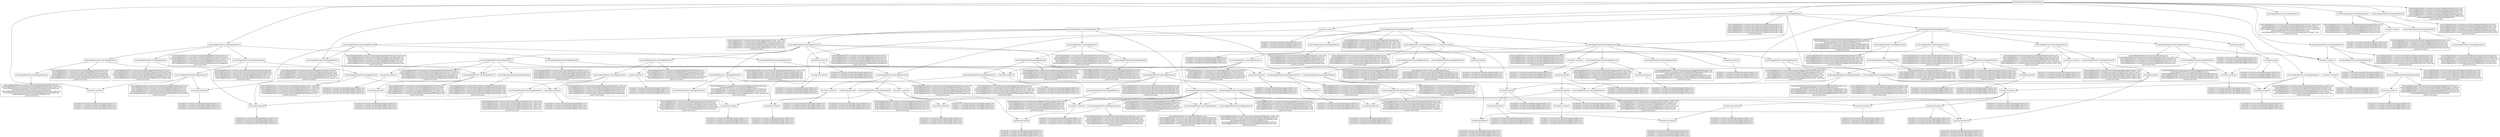 digraph mygraph {
  node [shape=box];
"//androidAppModule0:androidAppModule0"
"//androidAppModule0:androidAppModule0" -> "//androidAppModule12:androidAppModule12"
"//androidAppModule0:androidAppModule0" -> "//androidAppModule1:androidAppModule1"
"//androidAppModule0:androidAppModule0" -> "//androidAppModule13:androidAppModule13"
"//androidAppModule0:androidAppModule0" -> "//androidAppModule2:androidAppModule2"
"//androidAppModule0:androidAppModule0" -> "//androidAppModule23:androidAppModule23"
"//androidAppModule0:androidAppModule0" -> "//androidAppModule31:androidAppModule31"
"//androidAppModule0:androidAppModule0" -> "//androidAppModule32:androidAppModule32"
"//androidAppModule0:androidAppModule0" -> "//androidAppModule50:androidAppModule50"
"//androidAppModule0:androidAppModule0" -> "//androidAppModule60:androidAppModule60"
"//androidAppModule0:androidAppModule0" -> "//module17:module17"
"//androidAppModule0:androidAppModule0" -> "//module31:module31"
"//androidAppModule0:androidAppModule0" -> "//androidAppModule0:src/main/java/com/androidAppModule0/Activity12.java\n//androidAppModule0:src/main/res/drawable/androidappmodule0image9.png\n//androidAppModule0:src/main/java/com/androidAppModule0/Activity17.java\n//androidAppModule0:src/main/java/com/androidAppModule0/Activity6.java\n//androidAppModule0:src/main/res/drawable/androidappmodule0image2.png\n//androidAppModule0:src/main/java/androidAppModule0packageJava0/Foo3.java\n//androidAppModule0:src/main/AndroidManifest.xml\n...and 64 more items"
"//androidAppModule0:src/main/java/com/androidAppModule0/Activity12.java\n//androidAppModule0:src/main/res/drawable/androidappmodule0image9.png\n//androidAppModule0:src/main/java/com/androidAppModule0/Activity17.java\n//androidAppModule0:src/main/java/com/androidAppModule0/Activity6.java\n//androidAppModule0:src/main/res/drawable/androidappmodule0image2.png\n//androidAppModule0:src/main/java/androidAppModule0packageJava0/Foo3.java\n//androidAppModule0:src/main/AndroidManifest.xml\n...and 64 more items"
"//androidAppModule60:androidAppModule60"
"//androidAppModule60:androidAppModule60" -> "//androidAppModule60:src/main/java/com/androidAppModule60/Activity16.java\n//androidAppModule60:src/main/res/drawable/androidappmodule60image17.png\n//androidAppModule60:src/main/java/com/androidAppModule60/Activity17.java\n//androidAppModule60:src/main/java/com/androidAppModule60/Activity18.java\n//androidAppModule60:src/main/res/drawable/androidappmodule60image14.png\n//androidAppModule60:src/main/res/layout/androidappmodule60activity_main8.xml\n...and 65 more items"
"//androidAppModule60:src/main/java/com/androidAppModule60/Activity16.java\n//androidAppModule60:src/main/res/drawable/androidappmodule60image17.png\n//androidAppModule60:src/main/java/com/androidAppModule60/Activity17.java\n//androidAppModule60:src/main/java/com/androidAppModule60/Activity18.java\n//androidAppModule60:src/main/res/drawable/androidappmodule60image14.png\n//androidAppModule60:src/main/res/layout/androidappmodule60activity_main8.xml\n...and 65 more items"
"//androidAppModule32:androidAppModule32"
"//androidAppModule32:androidAppModule32" -> "//androidAppModule63:androidAppModule63"
"//androidAppModule32:androidAppModule32" -> "//androidAppModule32:src/main/res/drawable/androidappmodule32image7.png\n//androidAppModule32:src/main/res/drawable/androidappmodule32image17.png\n//androidAppModule32:src/main/res/drawable/androidappmodule32image18.png\n//androidAppModule32:src/main/res/drawable/androidappmodule32image19.png\n//androidAppModule32:src/main/res/drawable/androidappmodule32image2.png\n//androidAppModule32:src/main/res/layout/androidappmodule32activity_main0.xml\n...and 65 more items"
"//androidAppModule32:androidAppModule32" -> "//module17:module17"
"//androidAppModule32:src/main/res/drawable/androidappmodule32image7.png\n//androidAppModule32:src/main/res/drawable/androidappmodule32image17.png\n//androidAppModule32:src/main/res/drawable/androidappmodule32image18.png\n//androidAppModule32:src/main/res/drawable/androidappmodule32image19.png\n//androidAppModule32:src/main/res/drawable/androidappmodule32image2.png\n//androidAppModule32:src/main/res/layout/androidappmodule32activity_main0.xml\n...and 65 more items"
"//androidAppModule23:androidAppModule23"
"//androidAppModule23:androidAppModule23" -> "//androidAppModule25:androidAppModule25"
"//androidAppModule23:androidAppModule23" -> "//androidAppModule23:src/main/java/androidAppModule23packageJava0/Foo3.java\n//androidAppModule23:src/main/java/com/androidAppModule23/Activity0.java\n//androidAppModule23:src/main/java/com/androidAppModule23/Activity10.java\n//androidAppModule23:src/main/java/com/androidAppModule23/Activity1.java\n//androidAppModule23:src/main/java/com/androidAppModule23/Activity12.java\n//androidAppModule23:src/main/java/com/androidAppModule23/Activity14.java\n...and 65 more items"
"//androidAppModule23:androidAppModule23" -> "//module7:module7"
"//module7:module7"
"//module7:module7" -> "//module7:src/main/java/module7packageJava0/Foo0.java\n//module7:src/main/java/module7packageJava0/Foo1.java\n//module7:src/main/java/module7packageJava0/Foo2.java\n//module7:src/main/java/module7packageJava0/Foo3.java"
"//androidAppModule23:src/main/java/androidAppModule23packageJava0/Foo3.java\n//androidAppModule23:src/main/java/com/androidAppModule23/Activity0.java\n//androidAppModule23:src/main/java/com/androidAppModule23/Activity10.java\n//androidAppModule23:src/main/java/com/androidAppModule23/Activity1.java\n//androidAppModule23:src/main/java/com/androidAppModule23/Activity12.java\n//androidAppModule23:src/main/java/com/androidAppModule23/Activity14.java\n...and 65 more items"
"//androidAppModule25:androidAppModule25"
"//androidAppModule25:androidAppModule25" -> "//androidAppModule25:src/main/res/layout/androidappmodule25activity_main1.xml\n//androidAppModule25:src/main/java/com/androidAppModule25/Activity1.java\n//androidAppModule25:src/main/java/com/androidAppModule25/Activity12.java\n//androidAppModule25:src/main/java/com/androidAppModule25/Activity19.java\n//androidAppModule25:src/main/res/drawable/androidappmodule25image1.png\n//androidAppModule25:src/main/res/layout/androidappmodule25activity_main6.xml\n...and 65 more items"
"//androidAppModule25:androidAppModule25" -> "//androidAppModule27:androidAppModule27"
"//androidAppModule27:androidAppModule27"
"//androidAppModule27:androidAppModule27" -> "//androidAppModule27:src/main/res/drawable/androidappmodule27image3.png\n//androidAppModule27:src/main/res/drawable/androidappmodule27image5.png\n//androidAppModule27:src/main/res/layout/androidappmodule27activity_main15.xml\n//androidAppModule27:src/main/java/com/androidAppModule27/Activity15.java\n//androidAppModule27:src/main/java/com/androidAppModule27/Activity6.java\n//androidAppModule27:src/main/java/com/androidAppModule27/Activity12.java\n...and 65 more items"
"//androidAppModule27:src/main/res/drawable/androidappmodule27image3.png\n//androidAppModule27:src/main/res/drawable/androidappmodule27image5.png\n//androidAppModule27:src/main/res/layout/androidappmodule27activity_main15.xml\n//androidAppModule27:src/main/java/com/androidAppModule27/Activity15.java\n//androidAppModule27:src/main/java/com/androidAppModule27/Activity6.java\n//androidAppModule27:src/main/java/com/androidAppModule27/Activity12.java\n...and 65 more items"
"//androidAppModule25:src/main/res/layout/androidappmodule25activity_main1.xml\n//androidAppModule25:src/main/java/com/androidAppModule25/Activity1.java\n//androidAppModule25:src/main/java/com/androidAppModule25/Activity12.java\n//androidAppModule25:src/main/java/com/androidAppModule25/Activity19.java\n//androidAppModule25:src/main/res/drawable/androidappmodule25image1.png\n//androidAppModule25:src/main/res/layout/androidappmodule25activity_main6.xml\n...and 65 more items"
"//androidAppModule2:androidAppModule2"
"//androidAppModule2:androidAppModule2" -> "//androidAppModule21:androidAppModule21"
"//androidAppModule2:androidAppModule2" -> "//androidAppModule3:androidAppModule3"
"//androidAppModule2:androidAppModule2" -> "//androidAppModule5:androidAppModule5"
"//androidAppModule2:androidAppModule2" -> "//androidAppModule6:androidAppModule6"
"//androidAppModule2:androidAppModule2" -> "//androidAppModule69:androidAppModule69"
"//androidAppModule2:androidAppModule2" -> "//androidAppModule2:src/main/res/drawable/androidappmodule2image0.png\n//androidAppModule2:src/main/res/drawable/androidappmodule2image1.png\n//androidAppModule2:src/main/res/drawable/androidappmodule2image10.png\n//androidAppModule2:src/main/res/drawable/androidappmodule2image11.png\n//androidAppModule2:src/main/res/drawable/androidappmodule2image12.png\n//androidAppModule2:src/main/res/drawable/androidappmodule2image13.png\n...and 65 more items"
"//androidAppModule2:androidAppModule2" -> "//module1:module1"
"//androidAppModule2:src/main/res/drawable/androidappmodule2image0.png\n//androidAppModule2:src/main/res/drawable/androidappmodule2image1.png\n//androidAppModule2:src/main/res/drawable/androidappmodule2image10.png\n//androidAppModule2:src/main/res/drawable/androidappmodule2image11.png\n//androidAppModule2:src/main/res/drawable/androidappmodule2image12.png\n//androidAppModule2:src/main/res/drawable/androidappmodule2image13.png\n...and 65 more items"
"//androidAppModule5:androidAppModule5"
"//androidAppModule5:androidAppModule5" -> "//androidAppModule30:androidAppModule30"
"//androidAppModule5:androidAppModule5" -> "//androidAppModule33:androidAppModule33"
"//androidAppModule5:androidAppModule5" -> "//androidAppModule37:androidAppModule37"
"//androidAppModule5:androidAppModule5" -> "//androidAppModule40:androidAppModule40"
"//androidAppModule5:androidAppModule5" -> "//androidAppModule5:src/main/res/layout/androidappmodule5activity_main0.xml\n//androidAppModule5:src/main/res/drawable/androidappmodule5image18.png\n//androidAppModule5:src/main/AndroidManifest.xml\n//androidAppModule5:src/main/res/drawable/androidappmodule5image0.png\n//androidAppModule5:src/main/res/drawable/androidappmodule5image1.png\n//androidAppModule5:src/main/res/drawable/androidappmodule5image10.png\n//androidAppModule5:src/main/res/drawable/androidappmodule5image11.png\n...and 64 more items"
"//androidAppModule5:androidAppModule5" -> "//module2:module2"
"//module2:module2"
"//module2:module2" -> "//module2:src/main/java/module2packageJava0/Foo1.java\n//module2:src/main/java/module2packageJava0/Foo0.java\n//module2:src/main/java/module2packageJava0/Foo2.java\n//module2:src/main/java/module2packageJava0/Foo3.java"
"//module2:module2" -> "//module13:module13"
"//module2:src/main/java/module2packageJava0/Foo1.java\n//module2:src/main/java/module2packageJava0/Foo0.java\n//module2:src/main/java/module2packageJava0/Foo2.java\n//module2:src/main/java/module2packageJava0/Foo3.java"
"//androidAppModule40:androidAppModule40"
"//androidAppModule40:androidAppModule40" -> "//androidAppModule40:src/main/java/com/androidAppModule40/Activity4.java\n//androidAppModule40:src/main/res/layout/androidappmodule40activity_main6.xml\n//androidAppModule40:src/main/res/drawable/androidappmodule40image11.png\n//androidAppModule40:src/main/res/layout/androidappmodule40activity_main1.xml\n//androidAppModule40:src/main/res/drawable/androidappmodule40image0.png\n//androidAppModule40:src/main/res/drawable/androidappmodule40image1.png\n...and 65 more items"
"//androidAppModule40:androidAppModule40" -> "//androidAppModule62:androidAppModule62"
"//androidAppModule40:src/main/java/com/androidAppModule40/Activity4.java\n//androidAppModule40:src/main/res/layout/androidappmodule40activity_main6.xml\n//androidAppModule40:src/main/res/drawable/androidappmodule40image11.png\n//androidAppModule40:src/main/res/layout/androidappmodule40activity_main1.xml\n//androidAppModule40:src/main/res/drawable/androidappmodule40image0.png\n//androidAppModule40:src/main/res/drawable/androidappmodule40image1.png\n...and 65 more items"
"//androidAppModule37:androidAppModule37"
"//androidAppModule37:androidAppModule37" -> "//androidAppModule57:androidAppModule57"
"//androidAppModule37:androidAppModule37" -> "//androidAppModule37:src/main/java/com/androidAppModule37/Activity4.java\n//androidAppModule37:src/main/res/drawable/androidappmodule37image15.png\n//androidAppModule37:src/main/res/drawable/androidappmodule37image4.png\n//androidAppModule37:src/main/java/com/androidAppModule37/Activity18.java\n//androidAppModule37:src/main/res/layout/androidappmodule37activity_main18.xml\n//androidAppModule37:src/main/res/layout/androidappmodule37activity_main13.xml\n...and 65 more items"
"//androidAppModule37:androidAppModule37" -> "//module12:module12"
"//androidAppModule37:src/main/java/com/androidAppModule37/Activity4.java\n//androidAppModule37:src/main/res/drawable/androidappmodule37image15.png\n//androidAppModule37:src/main/res/drawable/androidappmodule37image4.png\n//androidAppModule37:src/main/java/com/androidAppModule37/Activity18.java\n//androidAppModule37:src/main/res/layout/androidappmodule37activity_main18.xml\n//androidAppModule37:src/main/res/layout/androidappmodule37activity_main13.xml\n...and 65 more items"
"//androidAppModule57:androidAppModule57"
"//androidAppModule57:androidAppModule57" -> "//androidAppModule57:src/main/res/drawable/androidappmodule57image17.png\n//androidAppModule57:src/main/java/com/androidAppModule57/Activity14.java\n//androidAppModule57:src/main/res/drawable/androidappmodule57image10.png\n//androidAppModule57:src/main/res/drawable/androidappmodule57image12.png\n//androidAppModule57:src/main/res/drawable/androidappmodule57image13.png\n//androidAppModule57:src/main/res/drawable/androidappmodule57image15.png\n...and 65 more items"
"//androidAppModule57:androidAppModule57" -> "//module9:module9"
"//module9:module9"
"//module9:module9" -> "//module9:src/main/java/module9packageJava0/Foo1.java\n//module9:src/main/java/module9packageJava0/Foo2.java\n//module9:src/main/java/module9packageJava0/Foo3.java\n//module9:src/main/java/module9packageJava0/Foo0.java"
"//module9:module9" -> "//module18:module18"
"//androidAppModule57:src/main/res/drawable/androidappmodule57image17.png\n//androidAppModule57:src/main/java/com/androidAppModule57/Activity14.java\n//androidAppModule57:src/main/res/drawable/androidappmodule57image10.png\n//androidAppModule57:src/main/res/drawable/androidappmodule57image12.png\n//androidAppModule57:src/main/res/drawable/androidappmodule57image13.png\n//androidAppModule57:src/main/res/drawable/androidappmodule57image15.png\n...and 65 more items"
"//androidAppModule33:androidAppModule33"
"//androidAppModule33:androidAppModule33" -> "//androidAppModule38:androidAppModule38"
"//androidAppModule33:androidAppModule33" -> "//androidAppModule33:src/main/res/values/strings.xml\n//androidAppModule33:src/main/res/layout/androidappmodule33activity_main15.xml\n//androidAppModule33:src/main/res/drawable/androidappmodule33image1.png\n//androidAppModule33:src/main/java/com/androidAppModule33/Activity10.java\n//androidAppModule33:src/main/java/com/androidAppModule33/Activity17.java\n//androidAppModule33:src/main/java/com/androidAppModule33/Activity5.java\n...and 65 more items"
"//androidAppModule33:androidAppModule33" -> "//module6:module6"
"//module6:module6"
"//module6:module6" -> "//module6:src/main/java/module6packageJava0/Foo0.java\n//module6:src/main/java/module6packageJava0/Foo1.java\n//module6:src/main/java/module6packageJava0/Foo2.java\n//module6:src/main/java/module6packageJava0/Foo3.java"
"//module6:module6" -> "//module45:module45"
"//module6:src/main/java/module6packageJava0/Foo0.java\n//module6:src/main/java/module6packageJava0/Foo1.java\n//module6:src/main/java/module6packageJava0/Foo2.java\n//module6:src/main/java/module6packageJava0/Foo3.java"
"//androidAppModule33:src/main/res/values/strings.xml\n//androidAppModule33:src/main/res/layout/androidappmodule33activity_main15.xml\n//androidAppModule33:src/main/res/drawable/androidappmodule33image1.png\n//androidAppModule33:src/main/java/com/androidAppModule33/Activity10.java\n//androidAppModule33:src/main/java/com/androidAppModule33/Activity17.java\n//androidAppModule33:src/main/java/com/androidAppModule33/Activity5.java\n...and 65 more items"
"//androidAppModule30:androidAppModule30"
"//androidAppModule30:androidAppModule30" -> "//androidAppModule35:androidAppModule35"
"//androidAppModule30:androidAppModule30" -> "//androidAppModule30:src/main/res/layout/androidappmodule30activity_main0.xml\n//androidAppModule30:src/main/res/layout/androidappmodule30activity_main1.xml\n//androidAppModule30:src/main/res/layout/androidappmodule30activity_main10.xml\n//androidAppModule30:src/main/res/layout/androidappmodule30activity_main12.xml\n//androidAppModule30:src/main/res/layout/androidappmodule30activity_main13.xml\n//androidAppModule30:src/main/res/layout/androidappmodule30activity_main14.xml\n...and 65 more items"
"//androidAppModule30:androidAppModule30" -> "//androidAppModule61:androidAppModule61"
"//androidAppModule61:androidAppModule61"
"//androidAppModule61:androidAppModule61" -> "//androidAppModule69:androidAppModule69"
"//androidAppModule61:androidAppModule61" -> "//androidAppModule61:src/main/res/drawable/androidappmodule61image2.png\n//androidAppModule61:src/main/res/drawable/androidappmodule61image21.png\n//androidAppModule61:src/main/res/drawable/androidappmodule61image23.png\n//androidAppModule61:src/main/res/drawable/androidappmodule61image24.png\n//androidAppModule61:src/main/res/drawable/androidappmodule61image3.png\n//androidAppModule61:src/main/res/drawable/androidappmodule61image4.png\n...and 65 more items"
"//androidAppModule61:androidAppModule61" -> "//module46:module46"
"//module46:module46"
"//module46:module46" -> "//module46:src/main/java/module46packageJava0/Foo3.java\n//module46:src/main/java/module46packageJava0/Foo0.java\n//module46:src/main/java/module46packageJava0/Foo1.java\n//module46:src/main/java/module46packageJava0/Foo2.java"
"//module46:src/main/java/module46packageJava0/Foo3.java\n//module46:src/main/java/module46packageJava0/Foo0.java\n//module46:src/main/java/module46packageJava0/Foo1.java\n//module46:src/main/java/module46packageJava0/Foo2.java"
"//androidAppModule61:src/main/res/drawable/androidappmodule61image2.png\n//androidAppModule61:src/main/res/drawable/androidappmodule61image21.png\n//androidAppModule61:src/main/res/drawable/androidappmodule61image23.png\n//androidAppModule61:src/main/res/drawable/androidappmodule61image24.png\n//androidAppModule61:src/main/res/drawable/androidappmodule61image3.png\n//androidAppModule61:src/main/res/drawable/androidappmodule61image4.png\n...and 65 more items"
"//androidAppModule69:androidAppModule69"
"//androidAppModule69:androidAppModule69" -> "//androidAppModule69:src/main/java/com/androidAppModule69/Activity13.java\n//androidAppModule69:src/main/AndroidManifest.xml\n//androidAppModule69:src/main/res/drawable/androidappmodule69image1.png\n//androidAppModule69:src/main/res/drawable/androidappmodule69image11.png\n//androidAppModule69:src/main/res/drawable/androidappmodule69image16.png\n//androidAppModule69:src/main/java/com/androidAppModule69/Activity16.java\n...and 65 more items"
"//androidAppModule69:androidAppModule69" -> "//module8:module8"
"//androidAppModule30:src/main/res/layout/androidappmodule30activity_main0.xml\n//androidAppModule30:src/main/res/layout/androidappmodule30activity_main1.xml\n//androidAppModule30:src/main/res/layout/androidappmodule30activity_main10.xml\n//androidAppModule30:src/main/res/layout/androidappmodule30activity_main12.xml\n//androidAppModule30:src/main/res/layout/androidappmodule30activity_main13.xml\n//androidAppModule30:src/main/res/layout/androidappmodule30activity_main14.xml\n...and 65 more items"
"//androidAppModule3:androidAppModule3"
"//androidAppModule3:androidAppModule3" -> "//androidAppModule18:androidAppModule18"
"//androidAppModule3:androidAppModule3" -> "//androidAppModule26:androidAppModule26"
"//androidAppModule3:androidAppModule3" -> "//androidAppModule4:androidAppModule4"
"//androidAppModule3:androidAppModule3" -> "//androidAppModule6:androidAppModule6"
"//androidAppModule3:androidAppModule3" -> "//androidAppModule9:androidAppModule9"
"//androidAppModule3:androidAppModule3" -> "//androidAppModule3:src/main/res/drawable/androidappmodule3image9.png\n//androidAppModule3:src/main/res/layout/androidappmodule3activity_main1.xml\n//androidAppModule3:src/main/res/layout/androidappmodule3activity_main10.xml\n//androidAppModule3:src/main/res/layout/androidappmodule3activity_main11.xml\n//androidAppModule3:src/main/res/layout/androidappmodule3activity_main12.xml\n//androidAppModule3:src/main/res/layout/androidappmodule3activity_main13.xml\n...and 65 more items"
"//androidAppModule3:androidAppModule3" -> "//module0:module0"
"//androidAppModule3:src/main/res/drawable/androidappmodule3image9.png\n//androidAppModule3:src/main/res/layout/androidappmodule3activity_main1.xml\n//androidAppModule3:src/main/res/layout/androidappmodule3activity_main10.xml\n//androidAppModule3:src/main/res/layout/androidappmodule3activity_main11.xml\n//androidAppModule3:src/main/res/layout/androidappmodule3activity_main12.xml\n//androidAppModule3:src/main/res/layout/androidappmodule3activity_main13.xml\n...and 65 more items"
"//androidAppModule9:androidAppModule9"
"//androidAppModule9:androidAppModule9" -> "//androidAppModule9:src/main/res/layout/androidappmodule9activity_main4.xml\n//androidAppModule9:src/main/java/com/androidAppModule9/Activity12.java\n//androidAppModule9:src/main/res/drawable/androidappmodule9image12.png\n//androidAppModule9:src/main/java/com/androidAppModule9/Activity17.java\n//androidAppModule9:src/main/java/com/androidAppModule9/Activity8.java\n//androidAppModule9:src/main/res/drawable/androidappmodule9image3.png\n...and 65 more items"
"//androidAppModule4:androidAppModule4"
"//androidAppModule4:androidAppModule4" -> "//androidAppModule20:androidAppModule20"
"//androidAppModule4:androidAppModule4" -> "//androidAppModule56:androidAppModule56"
"//androidAppModule4:androidAppModule4" -> "//androidAppModule67:androidAppModule67"
"//androidAppModule4:androidAppModule4" -> "//module30:module30"
"//androidAppModule4:androidAppModule4" -> "//androidAppModule4:src/main/java/com/androidAppModule4/Activity12.java\n//androidAppModule4:src/main/java/androidAppModule4packageJava0/Foo1.java\n//androidAppModule4:src/main/java/com/androidAppModule4/Activity17.java\n//androidAppModule4:src/main/res/drawable/androidappmodule4image9.png\n//androidAppModule4:src/main/res/layout/androidappmodule4activity_main11.xml\n//androidAppModule4:src/main/java/com/androidAppModule4/Activity2.java\n...and 65 more items"
"//androidAppModule4:androidAppModule4" -> "//module37:module37"
"//androidAppModule4:src/main/java/com/androidAppModule4/Activity12.java\n//androidAppModule4:src/main/java/androidAppModule4packageJava0/Foo1.java\n//androidAppModule4:src/main/java/com/androidAppModule4/Activity17.java\n//androidAppModule4:src/main/res/drawable/androidappmodule4image9.png\n//androidAppModule4:src/main/res/layout/androidappmodule4activity_main11.xml\n//androidAppModule4:src/main/java/com/androidAppModule4/Activity2.java\n...and 65 more items"
"//androidAppModule20:androidAppModule20"
"//androidAppModule20:androidAppModule20" -> "//androidAppModule20:src/main/res/layout/androidappmodule20activity_main11.xml\n//androidAppModule20:src/main/res/drawable/androidappmodule20image8.png\n//androidAppModule20:src/main/res/drawable/androidappmodule20image10.png\n//androidAppModule20:src/main/res/layout/androidappmodule20activity_main6.xml\n//androidAppModule20:src/main/res/drawable/androidappmodule20image14.png\n//androidAppModule20:src/main/java/com/androidAppModule20/Activity16.java\n...and 65 more items"
"//androidAppModule20:androidAppModule20" -> "//module49:module49"
"//androidAppModule20:src/main/res/layout/androidappmodule20activity_main11.xml\n//androidAppModule20:src/main/res/drawable/androidappmodule20image8.png\n//androidAppModule20:src/main/res/drawable/androidappmodule20image10.png\n//androidAppModule20:src/main/res/layout/androidappmodule20activity_main6.xml\n//androidAppModule20:src/main/res/drawable/androidappmodule20image14.png\n//androidAppModule20:src/main/java/com/androidAppModule20/Activity16.java\n...and 65 more items"
"//androidAppModule18:androidAppModule18"
"//androidAppModule18:androidAppModule18" -> "//androidAppModule29:androidAppModule29"
"//androidAppModule18:androidAppModule18" -> "//androidAppModule65:androidAppModule65"
"//androidAppModule18:androidAppModule18" -> "//androidAppModule18:src/main/java/com/androidAppModule18/Activity8.java\n//androidAppModule18:src/main/res/drawable/androidappmodule18image7.png\n//androidAppModule18:src/main/res/layout/androidappmodule18activity_main8.xml\n//androidAppModule18:src/main/res/layout/androidappmodule18activity_main5.xml\n//androidAppModule18:src/main/res/layout/androidappmodule18activity_main11.xml\n//androidAppModule18:src/main/res/layout/androidappmodule18activity_main16.xml\n...and 65 more items"
"//androidAppModule18:androidAppModule18" -> "//module5:module5"
"//androidAppModule29:androidAppModule29"
"//androidAppModule29:androidAppModule29" -> "//androidAppModule29:src/main/java/com/androidAppModule29/Activity19.java\n//androidAppModule29:src/main/java/com/androidAppModule29/Activity2.java\n//androidAppModule29:src/main/java/com/androidAppModule29/Activity3.java\n//androidAppModule29:src/main/res/drawable/androidappmodule29image2.png\n//androidAppModule29:src/main/java/com/androidAppModule29/Activity4.java\n//androidAppModule29:src/main/java/com/androidAppModule29/Activity6.java\n...and 65 more items"
"//androidAppModule29:androidAppModule29" -> "//androidAppModule45:androidAppModule45"
"//androidAppModule45:androidAppModule45"
"//androidAppModule45:androidAppModule45" -> "//androidAppModule45:src/main/res/drawable/androidappmodule45image15.png\n//androidAppModule45:src/main/java/com/androidAppModule45/Activity17.java\n//androidAppModule45:src/main/java/com/androidAppModule45/Activity2.java\n//androidAppModule45:src/main/java/com/androidAppModule45/Activity10.java\n//androidAppModule45:src/main/java/androidAppModule45packageJava0/Foo2.java\n//androidAppModule45:src/main/res/drawable/androidappmodule45image2.png\n...and 65 more items"
"//androidAppModule45:androidAppModule45" -> "//androidAppModule49:androidAppModule49"
"//androidAppModule49:androidAppModule49"
"//androidAppModule49:androidAppModule49" -> "//androidAppModule67:androidAppModule67"
"//androidAppModule49:androidAppModule49" -> "//androidAppModule49:src/main/res/drawable/androidappmodule49image13.png\n//androidAppModule49:src/main/res/layout/androidappmodule49activity_main18.xml\n//androidAppModule49:src/main/res/drawable/androidappmodule49image1.png\n//androidAppModule49:src/main/res/drawable/androidappmodule49image11.png\n//androidAppModule49:src/main/res/drawable/androidappmodule49image0.png\n//androidAppModule49:src/main/res/layout/androidappmodule49activity_main9.xml\n...and 65 more items"
"//androidAppModule49:androidAppModule49" -> "//module18:module18"
"//androidAppModule49:src/main/res/drawable/androidappmodule49image13.png\n//androidAppModule49:src/main/res/layout/androidappmodule49activity_main18.xml\n//androidAppModule49:src/main/res/drawable/androidappmodule49image1.png\n//androidAppModule49:src/main/res/drawable/androidappmodule49image11.png\n//androidAppModule49:src/main/res/drawable/androidappmodule49image0.png\n//androidAppModule49:src/main/res/layout/androidappmodule49activity_main9.xml\n...and 65 more items"
"//androidAppModule29:src/main/java/com/androidAppModule29/Activity19.java\n//androidAppModule29:src/main/java/com/androidAppModule29/Activity2.java\n//androidAppModule29:src/main/java/com/androidAppModule29/Activity3.java\n//androidAppModule29:src/main/res/drawable/androidappmodule29image2.png\n//androidAppModule29:src/main/java/com/androidAppModule29/Activity4.java\n//androidAppModule29:src/main/java/com/androidAppModule29/Activity6.java\n...and 65 more items"
"//androidAppModule21:androidAppModule21"
"//androidAppModule21:androidAppModule21" -> "//module14:module14"
"//androidAppModule21:androidAppModule21" -> "//androidAppModule21:src/main/res/layout/androidappmodule21activity_main15.xml\n//androidAppModule21:src/main/res/drawable/androidappmodule21image16.png\n//androidAppModule21:src/main/res/drawable/androidappmodule21image11.png\n//androidAppModule21:src/main/res/layout/androidappmodule21activity_main17.xml\n//androidAppModule21:src/main/java/com/androidAppModule21/Activity2.java\n//androidAppModule21:src/main/res/layout/androidappmodule21activity_main1.xml\n...and 65 more items"
"//androidAppModule21:androidAppModule21" -> "//module45:module45"
"//androidAppModule12:androidAppModule12"
"//androidAppModule12:androidAppModule12" -> "//androidAppModule22:androidAppModule22"
"//androidAppModule12:androidAppModule12" -> "//androidAppModule41:androidAppModule41"
"//androidAppModule12:androidAppModule12" -> "//androidAppModule53:androidAppModule53"
"//androidAppModule12:androidAppModule12" -> "//androidAppModule12:src/main/java/com/androidAppModule12/Activity18.java\n//androidAppModule12:src/main/java/com/androidAppModule12/Activity19.java\n//androidAppModule12:src/main/res/layout/androidappmodule12activity_main17.xml\n//androidAppModule12:src/main/java/com/androidAppModule12/Activity2.java\n//androidAppModule12:src/main/java/com/androidAppModule12/Activity11.java\n//androidAppModule12:src/main/res/drawable/androidappmodule12image8.png\n...and 65 more items"
"//androidAppModule12:androidAppModule12" -> "//androidAppModule59:androidAppModule59"
"//androidAppModule59:androidAppModule59"
"//androidAppModule59:androidAppModule59" -> "//androidAppModule59:src/main/java/com/androidAppModule59/Activity4.java\n//androidAppModule59:src/main/res/drawable/androidappmodule59image2.png\n//androidAppModule59:src/main/res/drawable/androidappmodule59image17.png\n//androidAppModule59:src/main/res/drawable/androidappmodule59image21.png\n//androidAppModule59:src/main/java/com/androidAppModule59/Activity12.java\n//androidAppModule59:src/main/res/drawable/androidappmodule59image14.png\n...and 65 more items"
"//androidAppModule59:androidAppModule59" -> "//module35:module35"
"//androidAppModule12:src/main/java/com/androidAppModule12/Activity18.java\n//androidAppModule12:src/main/java/com/androidAppModule12/Activity19.java\n//androidAppModule12:src/main/res/layout/androidappmodule12activity_main17.xml\n//androidAppModule12:src/main/java/com/androidAppModule12/Activity2.java\n//androidAppModule12:src/main/java/com/androidAppModule12/Activity11.java\n//androidAppModule12:src/main/res/drawable/androidappmodule12image8.png\n...and 65 more items"
"//androidAppModule53:androidAppModule53"
"//androidAppModule53:androidAppModule53" -> "//androidAppModule53:src/main/java/com/androidAppModule53/Activity10.java\n//androidAppModule53:src/main/res/drawable/androidappmodule53image14.png\n//androidAppModule53:src/main/res/layout/androidappmodule53activity_main2.xml\n//androidAppModule53:src/main/java/androidAppModule53packageJava0/Foo1.java\n//androidAppModule53:src/main/res/drawable/androidappmodule53image15.png\n//androidAppModule53:src/main/res/drawable/androidappmodule53image23.png\n...and 65 more items"
"//androidAppModule53:androidAppModule53" -> "//module39:module39"
"//androidAppModule41:androidAppModule41"
"//androidAppModule41:androidAppModule41" -> "//androidAppModule44:androidAppModule44"
"//androidAppModule41:androidAppModule41" -> "//androidAppModule41:src/main/res/drawable/androidappmodule41image22.png\n//androidAppModule41:src/main/java/com/androidAppModule41/Activity14.java\n//androidAppModule41:src/main/res/drawable/androidappmodule41image6.png\n//androidAppModule41:src/main/res/drawable/androidappmodule41image21.png\n//androidAppModule41:src/main/java/androidAppModule41packageJava0/Foo0.java\n//androidAppModule41:src/main/res/layout/androidappmodule41activity_main2.xml\n...and 65 more items"
"//androidAppModule41:androidAppModule41" -> "//androidAppModule46:androidAppModule46"
"//androidAppModule46:androidAppModule46"
"//androidAppModule46:androidAppModule46" -> "//androidAppModule46:src/main/java/com/androidAppModule46/Activity2.java\n//androidAppModule46:src/main/res/layout/androidappmodule46activity_main19.xml\n//androidAppModule46:src/main/res/drawable/androidappmodule46image2.png\n//androidAppModule46:src/main/res/values/strings.xml\n//androidAppModule46:src/main/res/layout/androidappmodule46activity_main2.xml\n//androidAppModule46:src/main/res/drawable/androidappmodule46image9.png\n//androidAppModule46:src/main/AndroidManifest.xml\n...and 64 more items"
"//androidAppModule44:androidAppModule44"
"//androidAppModule44:androidAppModule44" -> "//androidAppModule44:src/main/res/layout/androidappmodule44activity_main6.xml\n//androidAppModule44:src/main/res/layout/androidappmodule44activity_main8.xml\n//androidAppModule44:src/main/res/layout/androidappmodule44activity_main5.xml\n//androidAppModule44:src/main/java/com/androidAppModule44/Activity16.java\n//androidAppModule44:src/main/res/layout/androidappmodule44activity_main9.xml\n//androidAppModule44:src/main/java/com/androidAppModule44/Activity11.java\n...and 65 more items"
"//androidAppModule44:androidAppModule44" -> "//module20:module20"
"//androidAppModule44:src/main/res/layout/androidappmodule44activity_main6.xml\n//androidAppModule44:src/main/res/layout/androidappmodule44activity_main8.xml\n//androidAppModule44:src/main/res/layout/androidappmodule44activity_main5.xml\n//androidAppModule44:src/main/java/com/androidAppModule44/Activity16.java\n//androidAppModule44:src/main/res/layout/androidappmodule44activity_main9.xml\n//androidAppModule44:src/main/java/com/androidAppModule44/Activity11.java\n...and 65 more items"
"//androidAppModule22:androidAppModule22"
"//androidAppModule22:androidAppModule22" -> "//androidAppModule28:androidAppModule28"
"//androidAppModule22:androidAppModule22" -> "//androidAppModule22:src/main/res/drawable/androidappmodule22image4.png\n//androidAppModule22:src/main/res/drawable/androidappmodule22image20.png\n//androidAppModule22:src/main/res/drawable/androidappmodule22image19.png\n//androidAppModule22:src/main/java/com/androidAppModule22/Activity14.java\n//androidAppModule22:src/main/java/com/androidAppModule22/Activity7.java\n//androidAppModule22:src/main/java/com/androidAppModule22/Activity4.java\n...and 65 more items"
"//androidAppModule22:androidAppModule22" -> "//androidAppModule47:androidAppModule47"
"//androidAppModule28:androidAppModule28"
"//androidAppModule28:androidAppModule28" -> "//module26:module26"
"//androidAppModule28:androidAppModule28" -> "//androidAppModule28:src/main/res/drawable/androidappmodule28image18.png\n//androidAppModule28:src/main/java/com/androidAppModule28/Activity6.java\n//androidAppModule28:src/main/java/com/androidAppModule28/Activity7.java\n//androidAppModule28:src/main/java/com/androidAppModule28/Activity8.java\n//androidAppModule28:src/main/res/drawable/androidappmodule28image19.png\n//androidAppModule28:src/main/res/layout/androidappmodule28activity_main6.xml\n...and 65 more items"
"//androidAppModule28:androidAppModule28" -> "//module31:module31"
"//module31:module31"
"//module31:module31" -> "//module31:src/main/java/module31packageJava0/Foo1.java\n//module31:src/main/java/module31packageJava0/Foo3.java\n//module31:src/main/java/module31packageJava0/Foo0.java\n//module31:src/main/java/module31packageJava0/Foo2.java"
"//module31:src/main/java/module31packageJava0/Foo1.java\n//module31:src/main/java/module31packageJava0/Foo3.java\n//module31:src/main/java/module31packageJava0/Foo0.java\n//module31:src/main/java/module31packageJava0/Foo2.java"
"//androidAppModule28:src/main/res/drawable/androidappmodule28image18.png\n//androidAppModule28:src/main/java/com/androidAppModule28/Activity6.java\n//androidAppModule28:src/main/java/com/androidAppModule28/Activity7.java\n//androidAppModule28:src/main/java/com/androidAppModule28/Activity8.java\n//androidAppModule28:src/main/res/drawable/androidappmodule28image19.png\n//androidAppModule28:src/main/res/layout/androidappmodule28activity_main6.xml\n...and 65 more items"
"//androidAppModule21:src/main/res/layout/androidappmodule21activity_main15.xml\n//androidAppModule21:src/main/res/drawable/androidappmodule21image16.png\n//androidAppModule21:src/main/res/drawable/androidappmodule21image11.png\n//androidAppModule21:src/main/res/layout/androidappmodule21activity_main17.xml\n//androidAppModule21:src/main/java/com/androidAppModule21/Activity2.java\n//androidAppModule21:src/main/res/layout/androidappmodule21activity_main1.xml\n...and 65 more items"
"//module9:src/main/java/module9packageJava0/Foo1.java\n//module9:src/main/java/module9packageJava0/Foo2.java\n//module9:src/main/java/module9packageJava0/Foo3.java\n//module9:src/main/java/module9packageJava0/Foo0.java"
"//androidAppModule62:androidAppModule62"
"//androidAppModule62:androidAppModule62" -> "//androidAppModule62:src/main/AndroidManifest.xml\n//androidAppModule62:src/main/res/drawable/androidappmodule62image0.png\n//androidAppModule62:src/main/res/drawable/androidappmodule62image1.png\n//androidAppModule62:src/main/res/drawable/androidappmodule62image10.png\n//androidAppModule62:src/main/res/drawable/androidappmodule62image11.png\n//androidAppModule62:src/main/res/drawable/androidappmodule62image12.png\n...and 65 more items"
"//androidAppModule62:src/main/AndroidManifest.xml\n//androidAppModule62:src/main/res/drawable/androidappmodule62image0.png\n//androidAppModule62:src/main/res/drawable/androidappmodule62image1.png\n//androidAppModule62:src/main/res/drawable/androidappmodule62image10.png\n//androidAppModule62:src/main/res/drawable/androidappmodule62image11.png\n//androidAppModule62:src/main/res/drawable/androidappmodule62image12.png\n...and 65 more items"
"//androidAppModule45:src/main/res/drawable/androidappmodule45image15.png\n//androidAppModule45:src/main/java/com/androidAppModule45/Activity17.java\n//androidAppModule45:src/main/java/com/androidAppModule45/Activity2.java\n//androidAppModule45:src/main/java/com/androidAppModule45/Activity10.java\n//androidAppModule45:src/main/java/androidAppModule45packageJava0/Foo2.java\n//androidAppModule45:src/main/res/drawable/androidappmodule45image2.png\n...and 65 more items"
"//module7:src/main/java/module7packageJava0/Foo0.java\n//module7:src/main/java/module7packageJava0/Foo1.java\n//module7:src/main/java/module7packageJava0/Foo2.java\n//module7:src/main/java/module7packageJava0/Foo3.java"
"//androidAppModule38:androidAppModule38"
"//androidAppModule38:androidAppModule38" -> "//androidAppModule47:androidAppModule47"
"//androidAppModule38:androidAppModule38" -> "//androidAppModule38:src/main/java/com/androidAppModule38/Activity8.java\n//androidAppModule38:src/main/AndroidManifest.xml\n//androidAppModule38:src/main/res/drawable/androidappmodule38image0.png\n//androidAppModule38:src/main/res/drawable/androidappmodule38image1.png\n//androidAppModule38:src/main/res/drawable/androidappmodule38image11.png\n//androidAppModule38:src/main/res/drawable/androidappmodule38image14.png\n...and 65 more items"
"//androidAppModule38:androidAppModule38" -> "//module13:module13"
"//module13:module13"
"//module13:module13" -> "//module13:src/main/java/module13packageJava0/Foo1.java\n//module13:src/main/java/module13packageJava0/Foo0.java\n//module13:src/main/java/module13packageJava0/Foo3.java\n//module13:src/main/java/module13packageJava0/Foo2.java"
"//module13:src/main/java/module13packageJava0/Foo1.java\n//module13:src/main/java/module13packageJava0/Foo0.java\n//module13:src/main/java/module13packageJava0/Foo3.java\n//module13:src/main/java/module13packageJava0/Foo2.java"
"//androidAppModule38:src/main/java/com/androidAppModule38/Activity8.java\n//androidAppModule38:src/main/AndroidManifest.xml\n//androidAppModule38:src/main/res/drawable/androidappmodule38image0.png\n//androidAppModule38:src/main/res/drawable/androidappmodule38image1.png\n//androidAppModule38:src/main/res/drawable/androidappmodule38image11.png\n//androidAppModule38:src/main/res/drawable/androidappmodule38image14.png\n...and 65 more items"
"//module12:module12"
"//module12:module12" -> "//module12:src/main/java/module12packageJava0/Foo3.java\n//module12:src/main/java/module12packageJava0/Foo0.java\n//module12:src/main/java/module12packageJava0/Foo2.java\n//module12:src/main/java/module12packageJava0/Foo1.java"
"//module12:src/main/java/module12packageJava0/Foo3.java\n//module12:src/main/java/module12packageJava0/Foo0.java\n//module12:src/main/java/module12packageJava0/Foo2.java\n//module12:src/main/java/module12packageJava0/Foo1.java"
"//androidAppModule63:androidAppModule63"
"//androidAppModule63:androidAppModule63" -> "//androidAppModule63:src/main/res/drawable/androidappmodule63image13.png\n//androidAppModule63:src/main/res/drawable/androidappmodule63image14.png\n//androidAppModule63:src/main/res/drawable/androidappmodule63image15.png\n//androidAppModule63:src/main/res/drawable/androidappmodule63image16.png\n//androidAppModule63:src/main/res/drawable/androidappmodule63image17.png\n//androidAppModule63:src/main/res/layout/androidappmodule63activity_main6.xml\n...and 65 more items"
"//androidAppModule63:androidAppModule63" -> "//androidAppModule68:androidAppModule68"
"//androidAppModule68:androidAppModule68"
"//androidAppModule68:androidAppModule68" -> "//androidAppModule68:src/main/java/com/androidAppModule68/Activity19.java\n//androidAppModule68:src/main/res/layout/androidappmodule68activity_main9.xml\n//androidAppModule68:src/main/res/drawable/androidappmodule68image15.png\n//androidAppModule68:src/main/res/layout/androidappmodule68activity_main0.xml\n//androidAppModule68:src/main/java/androidAppModule68packageJava0/Foo2.java\n//androidAppModule68:src/main/res/values/strings.xml\n...and 65 more items"
"//androidAppModule68:androidAppModule68" -> "//module10:module10"
"//androidAppModule63:src/main/res/drawable/androidappmodule63image13.png\n//androidAppModule63:src/main/res/drawable/androidappmodule63image14.png\n//androidAppModule63:src/main/res/drawable/androidappmodule63image15.png\n//androidAppModule63:src/main/res/drawable/androidappmodule63image16.png\n//androidAppModule63:src/main/res/drawable/androidappmodule63image17.png\n//androidAppModule63:src/main/res/layout/androidappmodule63activity_main6.xml\n...and 65 more items"
"//androidAppModule59:src/main/java/com/androidAppModule59/Activity4.java\n//androidAppModule59:src/main/res/drawable/androidappmodule59image2.png\n//androidAppModule59:src/main/res/drawable/androidappmodule59image17.png\n//androidAppModule59:src/main/res/drawable/androidappmodule59image21.png\n//androidAppModule59:src/main/java/com/androidAppModule59/Activity12.java\n//androidAppModule59:src/main/res/drawable/androidappmodule59image14.png\n...and 65 more items"
"//module10:module10"
"//module10:module10" -> "//module10:src/main/java/module10packageJava0/Foo0.java\n//module10:src/main/java/module10packageJava0/Foo1.java\n//module10:src/main/java/module10packageJava0/Foo3.java\n//module10:src/main/java/module10packageJava0/Foo2.java"
"//module10:module10" -> "//module32:module32"
"//module10:src/main/java/module10packageJava0/Foo0.java\n//module10:src/main/java/module10packageJava0/Foo1.java\n//module10:src/main/java/module10packageJava0/Foo3.java\n//module10:src/main/java/module10packageJava0/Foo2.java"
"//androidAppModule53:src/main/java/com/androidAppModule53/Activity10.java\n//androidAppModule53:src/main/res/drawable/androidappmodule53image14.png\n//androidAppModule53:src/main/res/layout/androidappmodule53activity_main2.xml\n//androidAppModule53:src/main/java/androidAppModule53packageJava0/Foo1.java\n//androidAppModule53:src/main/res/drawable/androidappmodule53image15.png\n//androidAppModule53:src/main/res/drawable/androidappmodule53image23.png\n...and 65 more items"
"//androidAppModule9:src/main/res/layout/androidappmodule9activity_main4.xml\n//androidAppModule9:src/main/java/com/androidAppModule9/Activity12.java\n//androidAppModule9:src/main/res/drawable/androidappmodule9image12.png\n//androidAppModule9:src/main/java/com/androidAppModule9/Activity17.java\n//androidAppModule9:src/main/java/com/androidAppModule9/Activity8.java\n//androidAppModule9:src/main/res/drawable/androidappmodule9image3.png\n...and 65 more items"
"//androidAppModule69:src/main/java/com/androidAppModule69/Activity13.java\n//androidAppModule69:src/main/AndroidManifest.xml\n//androidAppModule69:src/main/res/drawable/androidappmodule69image1.png\n//androidAppModule69:src/main/res/drawable/androidappmodule69image11.png\n//androidAppModule69:src/main/res/drawable/androidappmodule69image16.png\n//androidAppModule69:src/main/java/com/androidAppModule69/Activity16.java\n...and 65 more items"
"//androidAppModule22:src/main/res/drawable/androidappmodule22image4.png\n//androidAppModule22:src/main/res/drawable/androidappmodule22image20.png\n//androidAppModule22:src/main/res/drawable/androidappmodule22image19.png\n//androidAppModule22:src/main/java/com/androidAppModule22/Activity14.java\n//androidAppModule22:src/main/java/com/androidAppModule22/Activity7.java\n//androidAppModule22:src/main/java/com/androidAppModule22/Activity4.java\n...and 65 more items"
"//androidAppModule5:src/main/res/layout/androidappmodule5activity_main0.xml\n//androidAppModule5:src/main/res/drawable/androidappmodule5image18.png\n//androidAppModule5:src/main/AndroidManifest.xml\n//androidAppModule5:src/main/res/drawable/androidappmodule5image0.png\n//androidAppModule5:src/main/res/drawable/androidappmodule5image1.png\n//androidAppModule5:src/main/res/drawable/androidappmodule5image10.png\n//androidAppModule5:src/main/res/drawable/androidappmodule5image11.png\n...and 64 more items"
"//androidAppModule18:src/main/java/com/androidAppModule18/Activity8.java\n//androidAppModule18:src/main/res/drawable/androidappmodule18image7.png\n//androidAppModule18:src/main/res/layout/androidappmodule18activity_main8.xml\n//androidAppModule18:src/main/res/layout/androidappmodule18activity_main5.xml\n//androidAppModule18:src/main/res/layout/androidappmodule18activity_main11.xml\n//androidAppModule18:src/main/res/layout/androidappmodule18activity_main16.xml\n...and 65 more items"
"//androidAppModule6:androidAppModule6"
"//androidAppModule6:androidAppModule6" -> "//androidAppModule11:androidAppModule11"
"//androidAppModule6:androidAppModule6" -> "//androidAppModule14:androidAppModule14"
"//androidAppModule6:androidAppModule6" -> "//androidAppModule42:androidAppModule42"
"//androidAppModule6:androidAppModule6" -> "//androidAppModule58:androidAppModule58"
"//androidAppModule6:androidAppModule6" -> "//module21:module21"
"//androidAppModule6:androidAppModule6" -> "//androidAppModule6:src/main/java/com/androidAppModule6/Activity16.java\n//androidAppModule6:src/main/java/com/androidAppModule6/Activity17.java\n//androidAppModule6:src/main/java/com/androidAppModule6/Activity18.java\n//androidAppModule6:src/main/java/com/androidAppModule6/Activity19.java\n//androidAppModule6:src/main/java/com/androidAppModule6/Activity2.java\n//androidAppModule6:src/main/java/com/androidAppModule6/Activity3.java\n...and 65 more items"
"//androidAppModule6:androidAppModule6" -> "//module41:module41"
"//module41:module41"
"//module41:module41" -> "//module41:src/main/java/module41packageJava0/Foo0.java\n//module41:src/main/java/module41packageJava0/Foo2.java\n//module41:src/main/java/module41packageJava0/Foo1.java\n//module41:src/main/java/module41packageJava0/Foo3.java"
"//module21:module21"
"//module21:module21" -> "//module21:src/main/java/module21packageJava0/Foo2.java\n//module21:src/main/java/module21packageJava0/Foo0.java\n//module21:src/main/java/module21packageJava0/Foo1.java\n//module21:src/main/java/module21packageJava0/Foo3.java"
"//module21:src/main/java/module21packageJava0/Foo2.java\n//module21:src/main/java/module21packageJava0/Foo0.java\n//module21:src/main/java/module21packageJava0/Foo1.java\n//module21:src/main/java/module21packageJava0/Foo3.java"
"//androidAppModule58:androidAppModule58"
"//androidAppModule58:androidAppModule58" -> "//androidAppModule58:src/main/res/drawable/androidappmodule58image21.png\n//androidAppModule58:src/main/java/androidAppModule58packageJava0/Foo1.java\n//androidAppModule58:src/main/AndroidManifest.xml\n//androidAppModule58:src/main/java/com/androidAppModule58/Activity11.java\n//androidAppModule58:src/main/java/com/androidAppModule58/Activity2.java\n//androidAppModule58:src/main/res/drawable/androidappmodule58image0.png\n...and 65 more items"
"//androidAppModule58:src/main/res/drawable/androidappmodule58image21.png\n//androidAppModule58:src/main/java/androidAppModule58packageJava0/Foo1.java\n//androidAppModule58:src/main/AndroidManifest.xml\n//androidAppModule58:src/main/java/com/androidAppModule58/Activity11.java\n//androidAppModule58:src/main/java/com/androidAppModule58/Activity2.java\n//androidAppModule58:src/main/res/drawable/androidappmodule58image0.png\n...and 65 more items"
"//androidAppModule42:androidAppModule42"
"//androidAppModule42:androidAppModule42" -> "//module22:module22"
"//androidAppModule42:androidAppModule42" -> "//module35:module35"
"//androidAppModule42:androidAppModule42" -> "//androidAppModule42:src/main/res/drawable/androidappmodule42image14.png\n//androidAppModule42:src/main/res/layout/androidappmodule42activity_main13.xml\n//androidAppModule42:src/main/res/drawable/androidappmodule42image20.png\n//androidAppModule42:src/main/java/com/androidAppModule42/Activity13.java\n//androidAppModule42:src/main/res/drawable/androidappmodule42image23.png\n//androidAppModule42:src/main/java/com/androidAppModule42/Activity14.java\n...and 65 more items"
"//androidAppModule42:androidAppModule42" -> "//module4:module4"
"//module4:module4"
"//module4:module4" -> "//module4:src/main/java/module4packageJava0/Foo0.java\n//module4:src/main/java/module4packageJava0/Foo2.java\n//module4:src/main/java/module4packageJava0/Foo3.java\n//module4:src/main/java/module4packageJava0/Foo1.java"
"//module4:module4" -> "//module28:module28"
"//module28:module28"
"//module28:module28" -> "//module47:module47"
"//module28:module28" -> "//module28:src/main/java/module28packageJava0/Foo3.java\n//module28:src/main/java/module28packageJava0/Foo1.java\n//module28:src/main/java/module28packageJava0/Foo2.java\n//module28:src/main/java/module28packageJava0/Foo0.java"
"//module28:module28" -> "//module48:module48"
"//module28:src/main/java/module28packageJava0/Foo3.java\n//module28:src/main/java/module28packageJava0/Foo1.java\n//module28:src/main/java/module28packageJava0/Foo2.java\n//module28:src/main/java/module28packageJava0/Foo0.java"
"//module47:module47"
"//module47:module47" -> "//module47:src/main/java/module47packageJava0/Foo3.java\n//module47:src/main/java/module47packageJava0/Foo0.java\n//module47:src/main/java/module47packageJava0/Foo2.java\n//module47:src/main/java/module47packageJava0/Foo1.java"
"//module47:src/main/java/module47packageJava0/Foo3.java\n//module47:src/main/java/module47packageJava0/Foo0.java\n//module47:src/main/java/module47packageJava0/Foo2.java\n//module47:src/main/java/module47packageJava0/Foo1.java"
"//module4:src/main/java/module4packageJava0/Foo0.java\n//module4:src/main/java/module4packageJava0/Foo2.java\n//module4:src/main/java/module4packageJava0/Foo3.java\n//module4:src/main/java/module4packageJava0/Foo1.java"
"//androidAppModule42:src/main/res/drawable/androidappmodule42image14.png\n//androidAppModule42:src/main/res/layout/androidappmodule42activity_main13.xml\n//androidAppModule42:src/main/res/drawable/androidappmodule42image20.png\n//androidAppModule42:src/main/java/com/androidAppModule42/Activity13.java\n//androidAppModule42:src/main/res/drawable/androidappmodule42image23.png\n//androidAppModule42:src/main/java/com/androidAppModule42/Activity14.java\n...and 65 more items"
"//module35:module35"
"//module35:module35" -> "//module35:src/main/java/module35packageJava0/Foo3.java\n//module35:src/main/java/module35packageJava0/Foo1.java\n//module35:src/main/java/module35packageJava0/Foo0.java\n//module35:src/main/java/module35packageJava0/Foo2.java"
"//module35:module35" -> "//module48:module48"
"//module35:src/main/java/module35packageJava0/Foo3.java\n//module35:src/main/java/module35packageJava0/Foo1.java\n//module35:src/main/java/module35packageJava0/Foo0.java\n//module35:src/main/java/module35packageJava0/Foo2.java"
"//module22:module22"
"//module22:module22" -> "//module22:src/main/java/module22packageJava0/Foo2.java\n//module22:src/main/java/module22packageJava0/Foo3.java\n//module22:src/main/java/module22packageJava0/Foo1.java\n//module22:src/main/java/module22packageJava0/Foo0.java"
"//module22:src/main/java/module22packageJava0/Foo2.java\n//module22:src/main/java/module22packageJava0/Foo3.java\n//module22:src/main/java/module22packageJava0/Foo1.java\n//module22:src/main/java/module22packageJava0/Foo0.java"
"//androidAppModule14:androidAppModule14"
"//androidAppModule14:androidAppModule14" -> "//androidAppModule14:src/main/res/layout/androidappmodule14activity_main0.xml\n//androidAppModule14:src/main/java/androidAppModule14packageJava0/Foo1.java\n//androidAppModule14:src/main/java/com/androidAppModule14/Activity7.java\n//androidAppModule14:src/main/res/drawable/androidappmodule14image17.png\n//androidAppModule14:src/main/java/com/androidAppModule14/Activity5.java\n//androidAppModule14:src/main/res/layout/androidappmodule14activity_main6.xml\n...and 65 more items"
"//androidAppModule14:androidAppModule14" -> "//androidAppModule15:androidAppModule15"
"//androidAppModule14:src/main/res/layout/androidappmodule14activity_main0.xml\n//androidAppModule14:src/main/java/androidAppModule14packageJava0/Foo1.java\n//androidAppModule14:src/main/java/com/androidAppModule14/Activity7.java\n//androidAppModule14:src/main/res/drawable/androidappmodule14image17.png\n//androidAppModule14:src/main/java/com/androidAppModule14/Activity5.java\n//androidAppModule14:src/main/res/layout/androidappmodule14activity_main6.xml\n...and 65 more items"
"//androidAppModule11:androidAppModule11"
"//androidAppModule11:androidAppModule11" -> "//androidAppModule36:androidAppModule36"
"//androidAppModule11:androidAppModule11" -> "//androidAppModule11:src/main/res/layout/androidappmodule11activity_main9.xml\n//androidAppModule11:src/main/java/com/androidAppModule11/Activity12.java\n//androidAppModule11:src/main/java/com/androidAppModule11/Activity18.java\n//androidAppModule11:src/main/res/drawable/androidappmodule11image22.png\n//androidAppModule11:src/main/res/layout/androidappmodule11activity_main19.xml\n//androidAppModule11:src/main/res/drawable/androidappmodule11image13.png\n...and 65 more items"
"//androidAppModule11:androidAppModule11" -> "//module24:module24"
"//androidAppModule11:src/main/res/layout/androidappmodule11activity_main9.xml\n//androidAppModule11:src/main/java/com/androidAppModule11/Activity12.java\n//androidAppModule11:src/main/java/com/androidAppModule11/Activity18.java\n//androidAppModule11:src/main/res/drawable/androidappmodule11image22.png\n//androidAppModule11:src/main/res/layout/androidappmodule11activity_main19.xml\n//androidAppModule11:src/main/res/drawable/androidappmodule11image13.png\n...and 65 more items"
"//module48:module48"
"//module48:module48" -> "//module48:src/main/java/module48packageJava0/Foo2.java\n//module48:src/main/java/module48packageJava0/Foo0.java\n//module48:src/main/java/module48packageJava0/Foo1.java\n//module48:src/main/java/module48packageJava0/Foo3.java"
"//module48:src/main/java/module48packageJava0/Foo2.java\n//module48:src/main/java/module48packageJava0/Foo0.java\n//module48:src/main/java/module48packageJava0/Foo1.java\n//module48:src/main/java/module48packageJava0/Foo3.java"
"//androidAppModule1:androidAppModule1"
"//androidAppModule1:androidAppModule1" -> "//androidAppModule10:androidAppModule10"
"//androidAppModule1:androidAppModule1" -> "//androidAppModule39:androidAppModule39"
"//androidAppModule1:androidAppModule1" -> "//androidAppModule7:androidAppModule7"
"//androidAppModule1:androidAppModule1" -> "//module29:module29"
"//androidAppModule1:androidAppModule1" -> "//androidAppModule1:src/main/res/layout/androidappmodule1activity_main7.xml\n//androidAppModule1:src/main/res/layout/androidappmodule1activity_main6.xml\n//androidAppModule1:src/main/java/androidAppModule1packageJava0/Foo2.java\n//androidAppModule1:src/main/res/drawable/androidappmodule1image18.png\n//androidAppModule1:src/main/res/layout/androidappmodule1activity_main3.xml\n//androidAppModule1:src/main/res/layout/androidappmodule1activity_main0.xml\n...and 65 more items"
"//androidAppModule1:androidAppModule1" -> "//module37:module37"
"//androidAppModule1:src/main/res/layout/androidappmodule1activity_main7.xml\n//androidAppModule1:src/main/res/layout/androidappmodule1activity_main6.xml\n//androidAppModule1:src/main/java/androidAppModule1packageJava0/Foo2.java\n//androidAppModule1:src/main/res/drawable/androidappmodule1image18.png\n//androidAppModule1:src/main/res/layout/androidappmodule1activity_main3.xml\n//androidAppModule1:src/main/res/layout/androidappmodule1activity_main0.xml\n...and 65 more items"
"//androidAppModule7:androidAppModule7"
"//androidAppModule7:androidAppModule7" -> "//androidAppModule48:androidAppModule48"
"//androidAppModule7:androidAppModule7" -> "//androidAppModule7:src/main/java/com/androidAppModule7/Activity9.java\n//androidAppModule7:src/main/res/drawable/androidappmodule7image16.png\n//androidAppModule7:src/main/res/layout/androidappmodule7activity_main6.xml\n//androidAppModule7:src/main/java/com/androidAppModule7/Activity14.java\n//androidAppModule7:src/main/java/com/androidAppModule7/Activity8.java\n//androidAppModule7:src/main/res/layout/androidappmodule7activity_main15.xml\n...and 65 more items"
"//androidAppModule7:androidAppModule7" -> "//androidAppModule8:androidAppModule8"
"//androidAppModule8:androidAppModule8"
"//androidAppModule8:androidAppModule8" -> "//androidAppModule16:androidAppModule16"
"//androidAppModule8:androidAppModule8" -> "//androidAppModule8:src/main/res/drawable/androidappmodule8image12.png\n//androidAppModule8:src/main/res/drawable/androidappmodule8image23.png\n//androidAppModule8:src/main/res/layout/androidappmodule8activity_main17.xml\n//androidAppModule8:src/main/java/com/androidAppModule8/Activity6.java\n//androidAppModule8:src/main/java/com/androidAppModule8/Activity3.java\n//androidAppModule8:src/main/java/com/androidAppModule8/Activity11.java\n...and 65 more items"
"//androidAppModule8:androidAppModule8" -> "//androidAppModule35:androidAppModule35"
"//androidAppModule35:androidAppModule35"
"//androidAppModule35:androidAppModule35" -> "//androidAppModule35:src/main/java/com/androidAppModule35/Activity18.java\n//androidAppModule35:src/main/java/com/androidAppModule35/Activity19.java\n//androidAppModule35:src/main/java/com/androidAppModule35/Activity3.java\n//androidAppModule35:src/main/java/com/androidAppModule35/Activity4.java\n//androidAppModule35:src/main/java/com/androidAppModule35/Activity5.java\n//androidAppModule35:src/main/java/com/androidAppModule35/Activity6.java\n...and 65 more items"
"//androidAppModule35:androidAppModule35" -> "//module23:module23"
"//module23:module23"
"//module23:module23" -> "//module23:src/main/java/module23packageJava0/Foo0.java\n//module23:src/main/java/module23packageJava0/Foo1.java\n//module23:src/main/java/module23packageJava0/Foo2.java\n//module23:src/main/java/module23packageJava0/Foo3.java"
"//module23:src/main/java/module23packageJava0/Foo0.java\n//module23:src/main/java/module23packageJava0/Foo1.java\n//module23:src/main/java/module23packageJava0/Foo2.java\n//module23:src/main/java/module23packageJava0/Foo3.java"
"//androidAppModule35:src/main/java/com/androidAppModule35/Activity18.java\n//androidAppModule35:src/main/java/com/androidAppModule35/Activity19.java\n//androidAppModule35:src/main/java/com/androidAppModule35/Activity3.java\n//androidAppModule35:src/main/java/com/androidAppModule35/Activity4.java\n//androidAppModule35:src/main/java/com/androidAppModule35/Activity5.java\n//androidAppModule35:src/main/java/com/androidAppModule35/Activity6.java\n...and 65 more items"
"//androidAppModule8:src/main/res/drawable/androidappmodule8image12.png\n//androidAppModule8:src/main/res/drawable/androidappmodule8image23.png\n//androidAppModule8:src/main/res/layout/androidappmodule8activity_main17.xml\n//androidAppModule8:src/main/java/com/androidAppModule8/Activity6.java\n//androidAppModule8:src/main/java/com/androidAppModule8/Activity3.java\n//androidAppModule8:src/main/java/com/androidAppModule8/Activity11.java\n...and 65 more items"
"//androidAppModule7:src/main/java/com/androidAppModule7/Activity9.java\n//androidAppModule7:src/main/res/drawable/androidappmodule7image16.png\n//androidAppModule7:src/main/res/layout/androidappmodule7activity_main6.xml\n//androidAppModule7:src/main/java/com/androidAppModule7/Activity14.java\n//androidAppModule7:src/main/java/com/androidAppModule7/Activity8.java\n//androidAppModule7:src/main/res/layout/androidappmodule7activity_main15.xml\n...and 65 more items"
"//androidAppModule48:androidAppModule48"
"//androidAppModule48:androidAppModule48" -> "//androidAppModule48:src/main/res/drawable/androidappmodule48image10.png\n//androidAppModule48:src/main/java/com/androidAppModule48/Activity3.java\n//androidAppModule48:src/main/res/drawable/androidappmodule48image14.png\n//androidAppModule48:src/main/java/com/androidAppModule48/Activity8.java\n//androidAppModule48:src/main/res/drawable/androidappmodule48image11.png\n//androidAppModule48:src/main/res/drawable/androidappmodule48image20.png\n...and 65 more items"
"//androidAppModule48:src/main/res/drawable/androidappmodule48image10.png\n//androidAppModule48:src/main/java/com/androidAppModule48/Activity3.java\n//androidAppModule48:src/main/res/drawable/androidappmodule48image14.png\n//androidAppModule48:src/main/java/com/androidAppModule48/Activity8.java\n//androidAppModule48:src/main/res/drawable/androidappmodule48image11.png\n//androidAppModule48:src/main/res/drawable/androidappmodule48image20.png\n...and 65 more items"
"//androidAppModule39:androidAppModule39"
"//androidAppModule39:androidAppModule39" -> "//androidAppModule50:androidAppModule50"
"//androidAppModule39:androidAppModule39" -> "//androidAppModule66:androidAppModule66"
"//androidAppModule39:androidAppModule39" -> "//module26:module26"
"//androidAppModule39:androidAppModule39" -> "//androidAppModule39:src/main/res/layout/androidappmodule39activity_main15.xml\n//androidAppModule39:src/main/res/drawable/androidappmodule39image0.png\n//androidAppModule39:src/main/res/drawable/androidappmodule39image11.png\n//androidAppModule39:src/main/java/com/androidAppModule39/Activity14.java\n//androidAppModule39:src/main/java/com/androidAppModule39/Activity2.java\n//androidAppModule39:src/main/res/drawable/androidappmodule39image12.png\n...and 65 more items"
"//androidAppModule39:androidAppModule39" -> "//module39:module39"
"//androidAppModule39:src/main/res/layout/androidappmodule39activity_main15.xml\n//androidAppModule39:src/main/res/drawable/androidappmodule39image0.png\n//androidAppModule39:src/main/res/drawable/androidappmodule39image11.png\n//androidAppModule39:src/main/java/com/androidAppModule39/Activity14.java\n//androidAppModule39:src/main/java/com/androidAppModule39/Activity2.java\n//androidAppModule39:src/main/res/drawable/androidappmodule39image12.png\n...and 65 more items"
"//module26:module26"
"//module26:module26" -> "//module26:src/main/java/module26packageJava0/Foo1.java\n//module26:src/main/java/module26packageJava0/Foo2.java\n//module26:src/main/java/module26packageJava0/Foo0.java\n//module26:src/main/java/module26packageJava0/Foo3.java"
"//module26:src/main/java/module26packageJava0/Foo1.java\n//module26:src/main/java/module26packageJava0/Foo2.java\n//module26:src/main/java/module26packageJava0/Foo0.java\n//module26:src/main/java/module26packageJava0/Foo3.java"
"//androidAppModule66:androidAppModule66"
"//androidAppModule66:androidAppModule66" -> "//androidAppModule66:src/main/res/layout/androidappmodule66activity_main13.xml\n//androidAppModule66:src/main/res/drawable/androidappmodule66image3.png\n//androidAppModule66:src/main/res/drawable/androidappmodule66image4.png\n//androidAppModule66:src/main/res/drawable/androidappmodule66image5.png\n//androidAppModule66:src/main/res/drawable/androidappmodule66image6.png\n//androidAppModule66:src/main/res/drawable/androidappmodule66image7.png\n...and 65 more items"
"//androidAppModule66:androidAppModule66" -> "//androidAppModule67:androidAppModule67"
"//androidAppModule67:androidAppModule67"
"//androidAppModule67:androidAppModule67" -> "//androidAppModule67:src/main/AndroidManifest.xml\n//androidAppModule67:src/main/res/drawable/androidappmodule67image0.png\n//androidAppModule67:src/main/res/drawable/androidappmodule67image22.png\n//androidAppModule67:src/main/res/drawable/androidappmodule67image1.png\n//androidAppModule67:src/main/res/drawable/androidappmodule67image10.png\n//androidAppModule67:src/main/res/drawable/androidappmodule67image11.png\n...and 65 more items"
"//androidAppModule67:src/main/AndroidManifest.xml\n//androidAppModule67:src/main/res/drawable/androidappmodule67image0.png\n//androidAppModule67:src/main/res/drawable/androidappmodule67image22.png\n//androidAppModule67:src/main/res/drawable/androidappmodule67image1.png\n//androidAppModule67:src/main/res/drawable/androidappmodule67image10.png\n//androidAppModule67:src/main/res/drawable/androidappmodule67image11.png\n...and 65 more items"
"//androidAppModule66:src/main/res/layout/androidappmodule66activity_main13.xml\n//androidAppModule66:src/main/res/drawable/androidappmodule66image3.png\n//androidAppModule66:src/main/res/drawable/androidappmodule66image4.png\n//androidAppModule66:src/main/res/drawable/androidappmodule66image5.png\n//androidAppModule66:src/main/res/drawable/androidappmodule66image6.png\n//androidAppModule66:src/main/res/drawable/androidappmodule66image7.png\n...and 65 more items"
"//androidAppModule50:androidAppModule50"
"//androidAppModule50:androidAppModule50" -> "//androidAppModule50:src/main/java/com/androidAppModule50/Activity8.java\n//androidAppModule50:src/main/res/drawable/androidappmodule50image21.png\n//androidAppModule50:src/main/res/drawable/androidappmodule50image12.png\n//androidAppModule50:src/main/res/layout/androidappmodule50activity_main16.xml\n//androidAppModule50:src/main/java/com/androidAppModule50/Activity17.java\n//androidAppModule50:src/main/res/layout/androidappmodule50activity_main11.xml\n...and 65 more items"
"//androidAppModule50:androidAppModule50" -> "//module24:module24"
"//module24:module24"
"//module24:module24" -> "//module24:src/main/java/module24packageJava0/Foo0.java\n//module24:src/main/java/module24packageJava0/Foo1.java\n//module24:src/main/java/module24packageJava0/Foo3.java\n//module24:src/main/java/module24packageJava0/Foo2.java"
"//module24:src/main/java/module24packageJava0/Foo0.java\n//module24:src/main/java/module24packageJava0/Foo1.java\n//module24:src/main/java/module24packageJava0/Foo3.java\n//module24:src/main/java/module24packageJava0/Foo2.java"
"//androidAppModule50:src/main/java/com/androidAppModule50/Activity8.java\n//androidAppModule50:src/main/res/drawable/androidappmodule50image21.png\n//androidAppModule50:src/main/res/drawable/androidappmodule50image12.png\n//androidAppModule50:src/main/res/layout/androidappmodule50activity_main16.xml\n//androidAppModule50:src/main/java/com/androidAppModule50/Activity17.java\n//androidAppModule50:src/main/res/layout/androidappmodule50activity_main11.xml\n...and 65 more items"
"//androidAppModule10:androidAppModule10"
"//androidAppModule10:androidAppModule10" -> "//androidAppModule15:androidAppModule15"
"//androidAppModule10:androidAppModule10" -> "//androidAppModule17:androidAppModule17"
"//androidAppModule10:androidAppModule10" -> "//androidAppModule19:androidAppModule19"
"//androidAppModule10:androidAppModule10" -> "//androidAppModule34:androidAppModule34"
"//androidAppModule10:androidAppModule10" -> "//androidAppModule36:androidAppModule36"
"//androidAppModule10:androidAppModule10" -> "//androidAppModule10:src/main/java/com/androidAppModule10/Activity5.java\n//androidAppModule10:src/main/java/com/androidAppModule10/Activity6.java\n//androidAppModule10:src/main/java/com/androidAppModule10/Activity7.java\n//androidAppModule10:src/main/java/com/androidAppModule10/Activity9.java\n//androidAppModule10:src/main/res/drawable/androidappmodule10image23.png\n//androidAppModule10:src/main/res/drawable/androidappmodule10image8.png\n...and 65 more items"
"//androidAppModule10:androidAppModule10" -> "//module19:module19"
"//module19:module19"
"//module19:module19" -> "//module19:src/main/java/module19packageJava0/Foo0.java\n//module19:src/main/java/module19packageJava0/Foo1.java\n//module19:src/main/java/module19packageJava0/Foo2.java\n//module19:src/main/java/module19packageJava0/Foo3.java"
"//module19:module19" -> "//module25:module25"
"//module25:module25"
"//module25:module25" -> "//module25:src/main/java/module25packageJava0/Foo1.java\n//module25:src/main/java/module25packageJava0/Foo3.java\n//module25:src/main/java/module25packageJava0/Foo0.java\n//module25:src/main/java/module25packageJava0/Foo2.java"
"//module25:src/main/java/module25packageJava0/Foo1.java\n//module25:src/main/java/module25packageJava0/Foo3.java\n//module25:src/main/java/module25packageJava0/Foo0.java\n//module25:src/main/java/module25packageJava0/Foo2.java"
"//module19:src/main/java/module19packageJava0/Foo0.java\n//module19:src/main/java/module19packageJava0/Foo1.java\n//module19:src/main/java/module19packageJava0/Foo2.java\n//module19:src/main/java/module19packageJava0/Foo3.java"
"//androidAppModule10:src/main/java/com/androidAppModule10/Activity5.java\n//androidAppModule10:src/main/java/com/androidAppModule10/Activity6.java\n//androidAppModule10:src/main/java/com/androidAppModule10/Activity7.java\n//androidAppModule10:src/main/java/com/androidAppModule10/Activity9.java\n//androidAppModule10:src/main/res/drawable/androidappmodule10image23.png\n//androidAppModule10:src/main/res/drawable/androidappmodule10image8.png\n...and 65 more items"
"//androidAppModule36:androidAppModule36"
"//androidAppModule36:androidAppModule36" -> "//androidAppModule52:androidAppModule52"
"//androidAppModule36:androidAppModule36" -> "//androidAppModule55:androidAppModule55"
"//androidAppModule36:androidAppModule36" -> "//androidAppModule36:src/main/res/drawable/androidappmodule36image18.png\n//androidAppModule36:src/main/res/drawable/androidappmodule36image19.png\n//androidAppModule36:src/main/res/drawable/androidappmodule36image2.png\n//androidAppModule36:src/main/res/drawable/androidappmodule36image21.png\n//androidAppModule36:src/main/res/drawable/androidappmodule36image22.png\n//androidAppModule36:src/main/res/drawable/androidappmodule36image23.png\n...and 65 more items"
"//androidAppModule36:androidAppModule36" -> "//module20:module20"
"//module20:module20"
"//module20:module20" -> "//module20:src/main/java/module20packageJava0/Foo1.java\n//module20:src/main/java/module20packageJava0/Foo3.java\n//module20:src/main/java/module20packageJava0/Foo2.java\n//module20:src/main/java/module20packageJava0/Foo0.java"
"//module20:src/main/java/module20packageJava0/Foo1.java\n//module20:src/main/java/module20packageJava0/Foo3.java\n//module20:src/main/java/module20packageJava0/Foo2.java\n//module20:src/main/java/module20packageJava0/Foo0.java"
"//androidAppModule36:src/main/res/drawable/androidappmodule36image18.png\n//androidAppModule36:src/main/res/drawable/androidappmodule36image19.png\n//androidAppModule36:src/main/res/drawable/androidappmodule36image2.png\n//androidAppModule36:src/main/res/drawable/androidappmodule36image21.png\n//androidAppModule36:src/main/res/drawable/androidappmodule36image22.png\n//androidAppModule36:src/main/res/drawable/androidappmodule36image23.png\n...and 65 more items"
"//androidAppModule55:androidAppModule55"
"//androidAppModule55:androidAppModule55" -> "//androidAppModule55:src/main/java/androidAppModule55packageJava0/Foo1.java\n//androidAppModule55:src/main/res/drawable/androidappmodule55image4.png\n//androidAppModule55:src/main/java/com/androidAppModule55/Activity10.java\n//androidAppModule55:src/main/java/com/androidAppModule55/Activity5.java\n//androidAppModule55:src/main/java/com/androidAppModule55/Activity13.java\n//androidAppModule55:src/main/res/drawable/androidappmodule55image17.png\n...and 65 more items"
"//androidAppModule55:src/main/java/androidAppModule55packageJava0/Foo1.java\n//androidAppModule55:src/main/res/drawable/androidappmodule55image4.png\n//androidAppModule55:src/main/java/com/androidAppModule55/Activity10.java\n//androidAppModule55:src/main/java/com/androidAppModule55/Activity5.java\n//androidAppModule55:src/main/java/com/androidAppModule55/Activity13.java\n//androidAppModule55:src/main/res/drawable/androidappmodule55image17.png\n...and 65 more items"
"//androidAppModule52:androidAppModule52"
"//androidAppModule52:androidAppModule52" -> "//androidAppModule56:androidAppModule56"
"//androidAppModule52:androidAppModule52" -> "//androidAppModule52:src/main/java/com/androidAppModule52/Activity15.java\n//androidAppModule52:src/main/java/androidAppModule52packageJava0/Foo3.java\n//androidAppModule52:src/main/java/com/androidAppModule52/Activity1.java\n//androidAppModule52:src/main/res/drawable/androidappmodule52image7.png\n//androidAppModule52:src/main/res/drawable/androidappmodule52image17.png\n//androidAppModule52:src/main/res/drawable/androidappmodule52image10.png\n...and 65 more items"
"//androidAppModule52:androidAppModule52" -> "//module32:module32"
"//module32:module32"
"//module32:module32" -> "//module32:src/main/java/module32packageJava0/Foo0.java\n//module32:src/main/java/module32packageJava0/Foo3.java\n//module32:src/main/java/module32packageJava0/Foo1.java\n//module32:src/main/java/module32packageJava0/Foo2.java"
"//module32:src/main/java/module32packageJava0/Foo0.java\n//module32:src/main/java/module32packageJava0/Foo3.java\n//module32:src/main/java/module32packageJava0/Foo1.java\n//module32:src/main/java/module32packageJava0/Foo2.java"
"//androidAppModule52:src/main/java/com/androidAppModule52/Activity15.java\n//androidAppModule52:src/main/java/androidAppModule52packageJava0/Foo3.java\n//androidAppModule52:src/main/java/com/androidAppModule52/Activity1.java\n//androidAppModule52:src/main/res/drawable/androidappmodule52image7.png\n//androidAppModule52:src/main/res/drawable/androidappmodule52image17.png\n//androidAppModule52:src/main/res/drawable/androidappmodule52image10.png\n...and 65 more items"
"//androidAppModule56:androidAppModule56"
"//androidAppModule56:androidAppModule56" -> "//androidAppModule56:src/main/res/layout/androidappmodule56activity_main7.xml\n//androidAppModule56:src/main/res/drawable/androidappmodule56image18.png\n//androidAppModule56:src/main/res/drawable/androidappmodule56image10.png\n//androidAppModule56:src/main/AndroidManifest.xml\n//androidAppModule56:src/main/java/com/androidAppModule56/Activity9.java\n//androidAppModule56:src/main/java/com/androidAppModule56/Activity13.java\n...and 65 more items"
"//androidAppModule34:androidAppModule34"
"//androidAppModule34:androidAppModule34" -> "//androidAppModule43:androidAppModule43"
"//androidAppModule34:androidAppModule34" -> "//androidAppModule34:src/main/java/com/androidAppModule34/Activity16.java\n//androidAppModule34:src/main/java/androidAppModule34packageJava0/Foo1.java\n//androidAppModule34:src/main/res/drawable/androidappmodule34image19.png\n//androidAppModule34:src/main/java/com/androidAppModule34/Activity7.java\n//androidAppModule34:src/main/res/layout/androidappmodule34activity_main16.xml\n//androidAppModule34:src/main/java/com/androidAppModule34/Activity15.java\n...and 65 more items"
"//androidAppModule34:androidAppModule34" -> "//module3:module3"
"//module3:module3"
"//module3:module3" -> "//module3:src/main/java/module3packageJava0/Foo0.java\n//module3:src/main/java/module3packageJava0/Foo1.java\n//module3:src/main/java/module3packageJava0/Foo2.java\n//module3:src/main/java/module3packageJava0/Foo3.java"
"//module3:src/main/java/module3packageJava0/Foo0.java\n//module3:src/main/java/module3packageJava0/Foo1.java\n//module3:src/main/java/module3packageJava0/Foo2.java\n//module3:src/main/java/module3packageJava0/Foo3.java"
"//androidAppModule43:androidAppModule43"
"//androidAppModule43:androidAppModule43" -> "//androidAppModule64:androidAppModule64"
"//androidAppModule43:androidAppModule43" -> "//androidAppModule43:src/main/res/layout/androidappmodule43activity_main9.xml\n//androidAppModule43:src/main/res/drawable/androidappmodule43image18.png\n//androidAppModule43:src/main/res/drawable/androidappmodule43image24.png\n//androidAppModule43:src/main/java/com/androidAppModule43/Activity12.java\n//androidAppModule43:src/main/res/drawable/androidappmodule43image4.png\n//androidAppModule43:src/main/res/drawable/androidappmodule43image9.png\n...and 65 more items"
"//androidAppModule43:androidAppModule43" -> "//module43:module43"
"//androidAppModule43:src/main/res/layout/androidappmodule43activity_main9.xml\n//androidAppModule43:src/main/res/drawable/androidappmodule43image18.png\n//androidAppModule43:src/main/res/drawable/androidappmodule43image24.png\n//androidAppModule43:src/main/java/com/androidAppModule43/Activity12.java\n//androidAppModule43:src/main/res/drawable/androidappmodule43image4.png\n//androidAppModule43:src/main/res/drawable/androidappmodule43image9.png\n...and 65 more items"
"//androidAppModule64:androidAppModule64"
"//androidAppModule64:androidAppModule64" -> "//androidAppModule64:src/main/res/layout/androidappmodule64activity_main14.xml\n//androidAppModule64:src/main/res/layout/androidappmodule64activity_main15.xml\n//androidAppModule64:src/main/res/layout/androidappmodule64activity_main16.xml\n//androidAppModule64:src/main/res/layout/androidappmodule64activity_main17.xml\n//androidAppModule64:src/main/res/layout/androidappmodule64activity_main18.xml\n//androidAppModule64:src/main/res/layout/androidappmodule64activity_main2.xml\n...and 65 more items"
"//androidAppModule64:androidAppModule64" -> "//module39:module39"
"//module39:module39"
"//module39:module39" -> "//module39:src/main/java/module39packageJava0/Foo3.java\n//module39:src/main/java/module39packageJava0/Foo1.java\n//module39:src/main/java/module39packageJava0/Foo0.java\n//module39:src/main/java/module39packageJava0/Foo2.java"
"//module39:src/main/java/module39packageJava0/Foo3.java\n//module39:src/main/java/module39packageJava0/Foo1.java\n//module39:src/main/java/module39packageJava0/Foo0.java\n//module39:src/main/java/module39packageJava0/Foo2.java"
"//androidAppModule64:src/main/res/layout/androidappmodule64activity_main14.xml\n//androidAppModule64:src/main/res/layout/androidappmodule64activity_main15.xml\n//androidAppModule64:src/main/res/layout/androidappmodule64activity_main16.xml\n//androidAppModule64:src/main/res/layout/androidappmodule64activity_main17.xml\n//androidAppModule64:src/main/res/layout/androidappmodule64activity_main18.xml\n//androidAppModule64:src/main/res/layout/androidappmodule64activity_main2.xml\n...and 65 more items"
"//androidAppModule19:androidAppModule19"
"//androidAppModule19:androidAppModule19" -> "//androidAppModule24:androidAppModule24"
"//androidAppModule19:androidAppModule19" -> "//androidAppModule26:androidAppModule26"
"//androidAppModule19:androidAppModule19" -> "//androidAppModule47:androidAppModule47"
"//androidAppModule19:androidAppModule19" -> "//androidAppModule19:src/main/java/com/androidAppModule19/Activity12.java\n//androidAppModule19:src/main/res/layout/androidappmodule19activity_main9.xml\n//androidAppModule19:src/main/res/layout/androidappmodule19activity_main15.xml\n//androidAppModule19:src/main/res/drawable/androidappmodule19image5.png\n//androidAppModule19:src/main/res/drawable/androidappmodule19image0.png\n//androidAppModule19:src/main/res/drawable/androidappmodule19image10.png\n...and 65 more items"
"//androidAppModule19:androidAppModule19" -> "//module36:module36"
"//module36:module36"
"//module36:module36" -> "//module36:src/main/java/module36packageJava0/Foo1.java\n//module36:src/main/java/module36packageJava0/Foo2.java\n//module36:src/main/java/module36packageJava0/Foo0.java\n//module36:src/main/java/module36packageJava0/Foo3.java"
"//androidAppModule19:src/main/java/com/androidAppModule19/Activity12.java\n//androidAppModule19:src/main/res/layout/androidappmodule19activity_main9.xml\n//androidAppModule19:src/main/res/layout/androidappmodule19activity_main15.xml\n//androidAppModule19:src/main/res/drawable/androidappmodule19image5.png\n//androidAppModule19:src/main/res/drawable/androidappmodule19image0.png\n//androidAppModule19:src/main/res/drawable/androidappmodule19image10.png\n...and 65 more items"
"//androidAppModule47:androidAppModule47"
"//androidAppModule47:androidAppModule47" -> "//androidAppModule47:src/main/java/com/androidAppModule47/Activity8.java\n//androidAppModule47:src/main/java/com/androidAppModule47/Activity19.java\n//androidAppModule47:src/main/java/com/androidAppModule47/Activity2.java\n//androidAppModule47:src/main/java/com/androidAppModule47/Activity17.java\n//androidAppModule47:src/main/java/androidAppModule47packageJava0/Foo3.java\n//androidAppModule47:src/main/res/drawable/androidappmodule47image13.png\n...and 65 more items"
"//androidAppModule47:androidAppModule47" -> "//module40:module40"
"//module40:module40"
"//module40:module40" -> "//module40:src/main/java/module40packageJava0/Foo3.java\n//module40:src/main/java/module40packageJava0/Foo0.java\n//module40:src/main/java/module40packageJava0/Foo2.java\n//module40:src/main/java/module40packageJava0/Foo1.java"
"//module40:src/main/java/module40packageJava0/Foo3.java\n//module40:src/main/java/module40packageJava0/Foo0.java\n//module40:src/main/java/module40packageJava0/Foo2.java\n//module40:src/main/java/module40packageJava0/Foo1.java"
"//androidAppModule47:src/main/java/com/androidAppModule47/Activity8.java\n//androidAppModule47:src/main/java/com/androidAppModule47/Activity19.java\n//androidAppModule47:src/main/java/com/androidAppModule47/Activity2.java\n//androidAppModule47:src/main/java/com/androidAppModule47/Activity17.java\n//androidAppModule47:src/main/java/androidAppModule47packageJava0/Foo3.java\n//androidAppModule47:src/main/res/drawable/androidappmodule47image13.png\n...and 65 more items"
"//androidAppModule26:androidAppModule26"
"//androidAppModule26:androidAppModule26" -> "//androidAppModule54:androidAppModule54"
"//androidAppModule26:androidAppModule26" -> "//androidAppModule26:src/main/res/layout/androidappmodule26activity_main2.xml\n//androidAppModule26:src/main/java/com/androidAppModule26/Activity18.java\n//androidAppModule26:src/main/res/drawable/androidappmodule26image19.png\n//androidAppModule26:src/main/res/drawable/androidappmodule26image22.png\n//androidAppModule26:src/main/java/com/androidAppModule26/Activity19.java\n//androidAppModule26:src/main/res/drawable/androidappmodule26image21.png\n...and 65 more items"
"//androidAppModule26:androidAppModule26" -> "//module38:module38"
"//module38:module38"
"//module38:module38" -> "//module38:src/main/java/module38packageJava0/Foo0.java\n//module38:src/main/java/module38packageJava0/Foo1.java\n//module38:src/main/java/module38packageJava0/Foo3.java\n//module38:src/main/java/module38packageJava0/Foo2.java"
"//module38:src/main/java/module38packageJava0/Foo0.java\n//module38:src/main/java/module38packageJava0/Foo1.java\n//module38:src/main/java/module38packageJava0/Foo3.java\n//module38:src/main/java/module38packageJava0/Foo2.java"
"//androidAppModule26:src/main/res/layout/androidappmodule26activity_main2.xml\n//androidAppModule26:src/main/java/com/androidAppModule26/Activity18.java\n//androidAppModule26:src/main/res/drawable/androidappmodule26image19.png\n//androidAppModule26:src/main/res/drawable/androidappmodule26image22.png\n//androidAppModule26:src/main/java/com/androidAppModule26/Activity19.java\n//androidAppModule26:src/main/res/drawable/androidappmodule26image21.png\n...and 65 more items"
"//androidAppModule54:androidAppModule54"
"//androidAppModule54:androidAppModule54" -> "//module30:module30"
"//androidAppModule54:androidAppModule54" -> "//androidAppModule54:src/main/java/com/androidAppModule54/Activity19.java\n//androidAppModule54:src/main/java/com/androidAppModule54/Activity2.java\n//androidAppModule54:src/main/java/com/androidAppModule54/Activity3.java\n//androidAppModule54:src/main/java/com/androidAppModule54/Activity4.java\n//androidAppModule54:src/main/java/com/androidAppModule54/Activity5.java\n//androidAppModule54:src/main/java/com/androidAppModule54/Activity7.java\n...and 65 more items"
"//androidAppModule54:androidAppModule54" -> "//module44:module44"
"//androidAppModule54:src/main/java/com/androidAppModule54/Activity19.java\n//androidAppModule54:src/main/java/com/androidAppModule54/Activity2.java\n//androidAppModule54:src/main/java/com/androidAppModule54/Activity3.java\n//androidAppModule54:src/main/java/com/androidAppModule54/Activity4.java\n//androidAppModule54:src/main/java/com/androidAppModule54/Activity5.java\n//androidAppModule54:src/main/java/com/androidAppModule54/Activity7.java\n...and 65 more items"
"//module30:module30"
"//module30:module30" -> "//module30:src/main/java/module30packageJava0/Foo1.java\n//module30:src/main/java/module30packageJava0/Foo0.java\n//module30:src/main/java/module30packageJava0/Foo3.java\n//module30:src/main/java/module30packageJava0/Foo2.java"
"//module30:src/main/java/module30packageJava0/Foo1.java\n//module30:src/main/java/module30packageJava0/Foo0.java\n//module30:src/main/java/module30packageJava0/Foo3.java\n//module30:src/main/java/module30packageJava0/Foo2.java"
"//androidAppModule17:androidAppModule17"
"//androidAppModule17:androidAppModule17" -> "//androidAppModule51:androidAppModule51"
"//androidAppModule17:androidAppModule17" -> "//androidAppModule17:src/main/res/drawable/androidappmodule17image18.png\n//androidAppModule17:src/main/AndroidManifest.xml\n//androidAppModule17:src/main/res/drawable/androidappmodule17image9.png\n//androidAppModule17:src/main/java/com/androidAppModule17/Activity4.java\n//androidAppModule17:src/main/java/com/androidAppModule17/Activity13.java\n//androidAppModule17:src/main/res/layout/androidappmodule17activity_main10.xml\n...and 65 more items"
"//androidAppModule17:androidAppModule17" -> "//module11:module11"
"//module11:module11"
"//module11:module11" -> "//module37:module37"
"//module11:module11" -> "//module11:src/main/java/module11packageJava0/Foo3.java\n//module11:src/main/java/module11packageJava0/Foo1.java\n//module11:src/main/java/module11packageJava0/Foo0.java\n//module11:src/main/java/module11packageJava0/Foo2.java"
"//module11:module11" -> "//module49:module49"
"//module49:module49"
"//module49:module49" -> "//module49:src/main/java/module49packageJava0/Foo2.java\n//module49:src/main/java/module49packageJava0/Foo3.java\n//module49:src/main/java/module49packageJava0/Foo0.java\n//module49:src/main/java/module49packageJava0/Foo1.java"
"//module49:src/main/java/module49packageJava0/Foo2.java\n//module49:src/main/java/module49packageJava0/Foo3.java\n//module49:src/main/java/module49packageJava0/Foo0.java\n//module49:src/main/java/module49packageJava0/Foo1.java"
"//module11:src/main/java/module11packageJava0/Foo3.java\n//module11:src/main/java/module11packageJava0/Foo1.java\n//module11:src/main/java/module11packageJava0/Foo0.java\n//module11:src/main/java/module11packageJava0/Foo2.java"
"//androidAppModule17:src/main/res/drawable/androidappmodule17image18.png\n//androidAppModule17:src/main/AndroidManifest.xml\n//androidAppModule17:src/main/res/drawable/androidappmodule17image9.png\n//androidAppModule17:src/main/java/com/androidAppModule17/Activity4.java\n//androidAppModule17:src/main/java/com/androidAppModule17/Activity13.java\n//androidAppModule17:src/main/res/layout/androidappmodule17activity_main10.xml\n...and 65 more items"
"//androidAppModule51:androidAppModule51"
"//androidAppModule51:androidAppModule51" -> "//androidAppModule51:src/main/res/drawable/androidappmodule51image3.png\n//androidAppModule51:src/main/java/com/androidAppModule51/Activity5.java\n//androidAppModule51:src/main/res/drawable/androidappmodule51image15.png\n//androidAppModule51:src/main/res/drawable/androidappmodule51image22.png\n//androidAppModule51:src/main/res/layout/androidappmodule51activity_main10.xml\n//androidAppModule51:src/main/java/com/androidAppModule51/Activity14.java\n...and 65 more items"
"//androidAppModule51:src/main/res/drawable/androidappmodule51image3.png\n//androidAppModule51:src/main/java/com/androidAppModule51/Activity5.java\n//androidAppModule51:src/main/res/drawable/androidappmodule51image15.png\n//androidAppModule51:src/main/res/drawable/androidappmodule51image22.png\n//androidAppModule51:src/main/res/layout/androidappmodule51activity_main10.xml\n//androidAppModule51:src/main/java/com/androidAppModule51/Activity14.java\n...and 65 more items"
"//androidAppModule15:androidAppModule15"
"//androidAppModule15:androidAppModule15" -> "//module14:module14"
"//androidAppModule15:androidAppModule15" -> "//androidAppModule15:src/main/res/drawable/androidappmodule15image17.png\n//androidAppModule15:src/main/res/drawable/androidappmodule15image10.png\n//androidAppModule15:src/main/java/com/androidAppModule15/Activity11.java\n//androidAppModule15:src/main/res/drawable/androidappmodule15image1.png\n//androidAppModule15:src/main/res/drawable/androidappmodule15image16.png\n//androidAppModule15:src/main/java/com/androidAppModule15/Activity9.java\n...and 65 more items"
"//androidAppModule15:androidAppModule15" -> "//module45:module45"
"//module45:module45"
"//module45:module45" -> "//module45:src/main/java/module45packageJava0/Foo0.java\n//module45:src/main/java/module45packageJava0/Foo1.java\n//module45:src/main/java/module45packageJava0/Foo2.java\n//module45:src/main/java/module45packageJava0/Foo3.java"
"//module45:src/main/java/module45packageJava0/Foo0.java\n//module45:src/main/java/module45packageJava0/Foo1.java\n//module45:src/main/java/module45packageJava0/Foo2.java\n//module45:src/main/java/module45packageJava0/Foo3.java"
"//androidAppModule15:src/main/res/drawable/androidappmodule15image17.png\n//androidAppModule15:src/main/res/drawable/androidappmodule15image10.png\n//androidAppModule15:src/main/java/com/androidAppModule15/Activity11.java\n//androidAppModule15:src/main/res/drawable/androidappmodule15image1.png\n//androidAppModule15:src/main/res/drawable/androidappmodule15image16.png\n//androidAppModule15:src/main/java/com/androidAppModule15/Activity9.java\n...and 65 more items"
"//module14:module14"
"//module14:module14" -> "//module37:module37"
"//module14:module14" -> "//module16:module16"
"//module14:module14" -> "//module14:src/main/java/module14packageJava0/Foo2.java\n//module14:src/main/java/module14packageJava0/Foo0.java\n//module14:src/main/java/module14packageJava0/Foo1.java\n//module14:src/main/java/module14packageJava0/Foo3.java"
"//module14:module14" -> "//module34:module34"
"//module34:module34"
"//module34:module34" -> "//module34:src/main/java/module34packageJava0/Foo1.java\n//module34:src/main/java/module34packageJava0/Foo2.java\n//module34:src/main/java/module34packageJava0/Foo0.java\n//module34:src/main/java/module34packageJava0/Foo3.java"
"//module34:module34" -> "//module42:module42"
"//module34:src/main/java/module34packageJava0/Foo1.java\n//module34:src/main/java/module34packageJava0/Foo2.java\n//module34:src/main/java/module34packageJava0/Foo0.java\n//module34:src/main/java/module34packageJava0/Foo3.java"
"//module14:src/main/java/module14packageJava0/Foo2.java\n//module14:src/main/java/module14packageJava0/Foo0.java\n//module14:src/main/java/module14packageJava0/Foo1.java\n//module14:src/main/java/module14packageJava0/Foo3.java"
"//module16:module16"
"//module16:module16" -> "//module18:module18"
"//module16:module16" -> "//module16:src/main/java/module16packageJava0/Foo3.java\n//module16:src/main/java/module16packageJava0/Foo0.java\n//module16:src/main/java/module16packageJava0/Foo1.java\n//module16:src/main/java/module16packageJava0/Foo2.java"
"//module16:module16" -> "//module29:module29"
"//module29:module29"
"//module29:module29" -> "//module29:src/main/java/module29packageJava0/Foo3.java\n//module29:src/main/java/module29packageJava0/Foo1.java\n//module29:src/main/java/module29packageJava0/Foo0.java\n//module29:src/main/java/module29packageJava0/Foo2.java"
"//module29:src/main/java/module29packageJava0/Foo3.java\n//module29:src/main/java/module29packageJava0/Foo1.java\n//module29:src/main/java/module29packageJava0/Foo0.java\n//module29:src/main/java/module29packageJava0/Foo2.java"
"//module16:src/main/java/module16packageJava0/Foo3.java\n//module16:src/main/java/module16packageJava0/Foo0.java\n//module16:src/main/java/module16packageJava0/Foo1.java\n//module16:src/main/java/module16packageJava0/Foo2.java"
"//module18:module18"
"//module18:module18" -> "//module18:src/main/java/module18packageJava0/Foo0.java\n//module18:src/main/java/module18packageJava0/Foo1.java\n//module18:src/main/java/module18packageJava0/Foo2.java\n//module18:src/main/java/module18packageJava0/Foo3.java"
"//module18:src/main/java/module18packageJava0/Foo0.java\n//module18:src/main/java/module18packageJava0/Foo1.java\n//module18:src/main/java/module18packageJava0/Foo2.java\n//module18:src/main/java/module18packageJava0/Foo3.java"
"//module5:module5"
"//module5:module5" -> "//module5:src/main/java/module5packageJava0/Foo2.java\n//module5:src/main/java/module5packageJava0/Foo1.java\n//module5:src/main/java/module5packageJava0/Foo0.java\n//module5:src/main/java/module5packageJava0/Foo3.java"
"//module5:src/main/java/module5packageJava0/Foo2.java\n//module5:src/main/java/module5packageJava0/Foo1.java\n//module5:src/main/java/module5packageJava0/Foo0.java\n//module5:src/main/java/module5packageJava0/Foo3.java"
"//androidAppModule6:src/main/java/com/androidAppModule6/Activity16.java\n//androidAppModule6:src/main/java/com/androidAppModule6/Activity17.java\n//androidAppModule6:src/main/java/com/androidAppModule6/Activity18.java\n//androidAppModule6:src/main/java/com/androidAppModule6/Activity19.java\n//androidAppModule6:src/main/java/com/androidAppModule6/Activity2.java\n//androidAppModule6:src/main/java/com/androidAppModule6/Activity3.java\n...and 65 more items"
"//androidAppModule34:src/main/java/com/androidAppModule34/Activity16.java\n//androidAppModule34:src/main/java/androidAppModule34packageJava0/Foo1.java\n//androidAppModule34:src/main/res/drawable/androidappmodule34image19.png\n//androidAppModule34:src/main/java/com/androidAppModule34/Activity7.java\n//androidAppModule34:src/main/res/layout/androidappmodule34activity_main16.xml\n//androidAppModule34:src/main/java/com/androidAppModule34/Activity15.java\n...and 65 more items"
"//module37:module37"
"//module37:module37" -> "//module37:src/main/java/module37packageJava0/Foo1.java\n//module37:src/main/java/module37packageJava0/Foo0.java\n//module37:src/main/java/module37packageJava0/Foo2.java\n//module37:src/main/java/module37packageJava0/Foo3.java"
"//module37:src/main/java/module37packageJava0/Foo1.java\n//module37:src/main/java/module37packageJava0/Foo0.java\n//module37:src/main/java/module37packageJava0/Foo2.java\n//module37:src/main/java/module37packageJava0/Foo3.java"
"//androidAppModule56:src/main/res/layout/androidappmodule56activity_main7.xml\n//androidAppModule56:src/main/res/drawable/androidappmodule56image18.png\n//androidAppModule56:src/main/res/drawable/androidappmodule56image10.png\n//androidAppModule56:src/main/AndroidManifest.xml\n//androidAppModule56:src/main/java/com/androidAppModule56/Activity9.java\n//androidAppModule56:src/main/java/com/androidAppModule56/Activity13.java\n...and 65 more items"
"//androidAppModule46:src/main/java/com/androidAppModule46/Activity2.java\n//androidAppModule46:src/main/res/layout/androidappmodule46activity_main19.xml\n//androidAppModule46:src/main/res/drawable/androidappmodule46image2.png\n//androidAppModule46:src/main/res/values/strings.xml\n//androidAppModule46:src/main/res/layout/androidappmodule46activity_main2.xml\n//androidAppModule46:src/main/res/drawable/androidappmodule46image9.png\n//androidAppModule46:src/main/AndroidManifest.xml\n...and 64 more items"
"//module41:src/main/java/module41packageJava0/Foo0.java\n//module41:src/main/java/module41packageJava0/Foo2.java\n//module41:src/main/java/module41packageJava0/Foo1.java\n//module41:src/main/java/module41packageJava0/Foo3.java"
"//androidAppModule13:androidAppModule13"
"//androidAppModule13:androidAppModule13" -> "//androidAppModule13:src/main/res/layout/androidappmodule13activity_main16.xml\n//androidAppModule13:src/main/java/com/androidAppModule13/Activity10.java\n//androidAppModule13:src/main/res/layout/androidappmodule13activity_main3.xml\n//androidAppModule13:src/main/res/layout/androidappmodule13activity_main9.xml\n//androidAppModule13:src/main/AndroidManifest.xml\n//androidAppModule13:src/main/res/drawable/androidappmodule13image17.png\n...and 65 more items"
"//androidAppModule13:src/main/res/layout/androidappmodule13activity_main16.xml\n//androidAppModule13:src/main/java/com/androidAppModule13/Activity10.java\n//androidAppModule13:src/main/res/layout/androidappmodule13activity_main3.xml\n//androidAppModule13:src/main/res/layout/androidappmodule13activity_main9.xml\n//androidAppModule13:src/main/AndroidManifest.xml\n//androidAppModule13:src/main/res/drawable/androidappmodule13image17.png\n...and 65 more items"
"//androidAppModule68:src/main/java/com/androidAppModule68/Activity19.java\n//androidAppModule68:src/main/res/layout/androidappmodule68activity_main9.xml\n//androidAppModule68:src/main/res/drawable/androidappmodule68image15.png\n//androidAppModule68:src/main/res/layout/androidappmodule68activity_main0.xml\n//androidAppModule68:src/main/java/androidAppModule68packageJava0/Foo2.java\n//androidAppModule68:src/main/res/values/strings.xml\n...and 65 more items"
"//androidAppModule41:src/main/res/drawable/androidappmodule41image22.png\n//androidAppModule41:src/main/java/com/androidAppModule41/Activity14.java\n//androidAppModule41:src/main/res/drawable/androidappmodule41image6.png\n//androidAppModule41:src/main/res/drawable/androidappmodule41image21.png\n//androidAppModule41:src/main/java/androidAppModule41packageJava0/Foo0.java\n//androidAppModule41:src/main/res/layout/androidappmodule41activity_main2.xml\n...and 65 more items"
"//module1:module1"
"//module1:module1" -> "//module44:module44"
"//module1:module1" -> "//module1:src/main/java/module1packageJava0/Foo3.java\n//module1:src/main/java/module1packageJava0/Foo0.java\n//module1:src/main/java/module1packageJava0/Foo2.java\n//module1:src/main/java/module1packageJava0/Foo1.java"
"//module1:module1" -> "//module0:module0"
"//module0:module0"
"//module0:module0" -> "//module8:module8"
"//module0:module0" -> "//module0:src/main/java/module0packageJava0/Foo2.java\n//module0:src/main/java/module0packageJava0/Foo0.java\n//module0:src/main/java/module0packageJava0/Foo1.java\n//module0:src/main/java/module0packageJava0/Foo3.java"
"//module0:module0" -> "//module17:module17"
"//module17:module17"
"//module17:module17" -> "//module17:src/main/java/module17packageJava0/Foo2.java\n//module17:src/main/java/module17packageJava0/Foo3.java\n//module17:src/main/java/module17packageJava0/Foo0.java\n//module17:src/main/java/module17packageJava0/Foo1.java"
"//module17:module17" -> "//module27:module27"
"//module27:module27"
"//module27:module27" -> "//module27:src/main/java/module27packageJava0/Foo3.java\n//module27:src/main/java/module27packageJava0/Foo0.java\n//module27:src/main/java/module27packageJava0/Foo1.java\n//module27:src/main/java/module27packageJava0/Foo2.java"
"//module27:src/main/java/module27packageJava0/Foo3.java\n//module27:src/main/java/module27packageJava0/Foo0.java\n//module27:src/main/java/module27packageJava0/Foo1.java\n//module27:src/main/java/module27packageJava0/Foo2.java"
"//module17:src/main/java/module17packageJava0/Foo2.java\n//module17:src/main/java/module17packageJava0/Foo3.java\n//module17:src/main/java/module17packageJava0/Foo0.java\n//module17:src/main/java/module17packageJava0/Foo1.java"
"//module0:src/main/java/module0packageJava0/Foo2.java\n//module0:src/main/java/module0packageJava0/Foo0.java\n//module0:src/main/java/module0packageJava0/Foo1.java\n//module0:src/main/java/module0packageJava0/Foo3.java"
"//module8:module8"
"//module8:module8" -> "//module42:module42"
"//module8:module8" -> "//module8:src/main/java/module8packageJava0/Foo1.java\n//module8:src/main/java/module8packageJava0/Foo2.java\n//module8:src/main/java/module8packageJava0/Foo3.java\n//module8:src/main/java/module8packageJava0/Foo0.java"
"//module8:module8" -> "//module33:module33"
"//module33:module33"
"//module33:module33" -> "//module33:src/main/java/module33packageJava0/Foo2.java\n//module33:src/main/java/module33packageJava0/Foo3.java\n//module33:src/main/java/module33packageJava0/Foo0.java\n//module33:src/main/java/module33packageJava0/Foo1.java"
"//module33:src/main/java/module33packageJava0/Foo2.java\n//module33:src/main/java/module33packageJava0/Foo3.java\n//module33:src/main/java/module33packageJava0/Foo0.java\n//module33:src/main/java/module33packageJava0/Foo1.java"
"//module8:src/main/java/module8packageJava0/Foo1.java\n//module8:src/main/java/module8packageJava0/Foo2.java\n//module8:src/main/java/module8packageJava0/Foo3.java\n//module8:src/main/java/module8packageJava0/Foo0.java"
"//module42:module42"
"//module42:module42" -> "//module42:src/main/java/module42packageJava0/Foo3.java\n//module42:src/main/java/module42packageJava0/Foo0.java\n//module42:src/main/java/module42packageJava0/Foo2.java\n//module42:src/main/java/module42packageJava0/Foo1.java"
"//module42:src/main/java/module42packageJava0/Foo3.java\n//module42:src/main/java/module42packageJava0/Foo0.java\n//module42:src/main/java/module42packageJava0/Foo2.java\n//module42:src/main/java/module42packageJava0/Foo1.java"
"//module1:src/main/java/module1packageJava0/Foo3.java\n//module1:src/main/java/module1packageJava0/Foo0.java\n//module1:src/main/java/module1packageJava0/Foo2.java\n//module1:src/main/java/module1packageJava0/Foo1.java"
"//module44:module44"
"//module44:module44" -> "//module44:src/main/java/module44packageJava0/Foo0.java\n//module44:src/main/java/module44packageJava0/Foo1.java\n//module44:src/main/java/module44packageJava0/Foo3.java\n//module44:src/main/java/module44packageJava0/Foo2.java"
"//module44:src/main/java/module44packageJava0/Foo0.java\n//module44:src/main/java/module44packageJava0/Foo1.java\n//module44:src/main/java/module44packageJava0/Foo3.java\n//module44:src/main/java/module44packageJava0/Foo2.java"
"//androidAppModule16:androidAppModule16"
"//androidAppModule16:androidAppModule16" -> "//androidAppModule31:androidAppModule31"
"//androidAppModule16:androidAppModule16" -> "//androidAppModule16:src/main/java/com/androidAppModule16/Activity5.java\n//androidAppModule16:src/main/java/com/androidAppModule16/Activity12.java\n//androidAppModule16:src/main/res/layout/androidappmodule16activity_main6.xml\n//androidAppModule16:src/main/res/layout/androidappmodule16activity_main2.xml\n//androidAppModule16:src/main/res/drawable/androidappmodule16image13.png\n//androidAppModule16:src/main/java/androidAppModule16packageJava0/Foo3.java\n...and 65 more items"
"//androidAppModule16:androidAppModule16" -> "//module15:module15"
"//module15:module15"
"//module15:module15" -> "//module15:src/main/java/module15packageJava0/Foo3.java\n//module15:src/main/java/module15packageJava0/Foo0.java\n//module15:src/main/java/module15packageJava0/Foo1.java\n//module15:src/main/java/module15packageJava0/Foo2.java"
"//module15:module15" -> "//module43:module43"
"//module43:module43"
"//module43:module43" -> "//module43:src/main/java/module43packageJava0/Foo1.java\n//module43:src/main/java/module43packageJava0/Foo2.java\n//module43:src/main/java/module43packageJava0/Foo0.java\n//module43:src/main/java/module43packageJava0/Foo3.java"
"//module43:src/main/java/module43packageJava0/Foo1.java\n//module43:src/main/java/module43packageJava0/Foo2.java\n//module43:src/main/java/module43packageJava0/Foo0.java\n//module43:src/main/java/module43packageJava0/Foo3.java"
"//module15:src/main/java/module15packageJava0/Foo3.java\n//module15:src/main/java/module15packageJava0/Foo0.java\n//module15:src/main/java/module15packageJava0/Foo1.java\n//module15:src/main/java/module15packageJava0/Foo2.java"
"//androidAppModule16:src/main/java/com/androidAppModule16/Activity5.java\n//androidAppModule16:src/main/java/com/androidAppModule16/Activity12.java\n//androidAppModule16:src/main/res/layout/androidappmodule16activity_main6.xml\n//androidAppModule16:src/main/res/layout/androidappmodule16activity_main2.xml\n//androidAppModule16:src/main/res/drawable/androidappmodule16image13.png\n//androidAppModule16:src/main/java/androidAppModule16packageJava0/Foo3.java\n...and 65 more items"
"//androidAppModule31:androidAppModule31"
"//androidAppModule31:androidAppModule31" -> "//androidAppModule31:src/main/res/layout/androidappmodule31activity_main11.xml\n//androidAppModule31:src/main/res/drawable/androidappmodule31image20.png\n//androidAppModule31:src/main/java/com/androidAppModule31/Activity16.java\n//androidAppModule31:src/main/res/layout/androidappmodule31activity_main16.xml\n//androidAppModule31:src/main/java/com/androidAppModule31/Activity17.java\n//androidAppModule31:src/main/java/com/androidAppModule31/Activity19.java\n...and 65 more items"
"//androidAppModule31:src/main/res/layout/androidappmodule31activity_main11.xml\n//androidAppModule31:src/main/res/drawable/androidappmodule31image20.png\n//androidAppModule31:src/main/java/com/androidAppModule31/Activity16.java\n//androidAppModule31:src/main/res/layout/androidappmodule31activity_main16.xml\n//androidAppModule31:src/main/java/com/androidAppModule31/Activity17.java\n//androidAppModule31:src/main/java/com/androidAppModule31/Activity19.java\n...and 65 more items"
"//androidAppModule24:androidAppModule24"
"//androidAppModule24:androidAppModule24" -> "//androidAppModule24:src/main/res/drawable/androidappmodule24image0.png\n//androidAppModule24:src/main/res/drawable/androidappmodule24image1.png\n//androidAppModule24:src/main/res/drawable/androidappmodule24image10.png\n//androidAppModule24:src/main/res/drawable/androidappmodule24image12.png\n//androidAppModule24:src/main/res/drawable/androidappmodule24image13.png\n//androidAppModule24:src/main/res/drawable/androidappmodule24image14.png\n...and 65 more items"
"//androidAppModule24:src/main/res/drawable/androidappmodule24image0.png\n//androidAppModule24:src/main/res/drawable/androidappmodule24image1.png\n//androidAppModule24:src/main/res/drawable/androidappmodule24image10.png\n//androidAppModule24:src/main/res/drawable/androidappmodule24image12.png\n//androidAppModule24:src/main/res/drawable/androidappmodule24image13.png\n//androidAppModule24:src/main/res/drawable/androidappmodule24image14.png\n...and 65 more items"
"//androidAppModule65:androidAppModule65"
"//androidAppModule65:androidAppModule65" -> "//androidAppModule65:src/main/AndroidManifest.xml\n//androidAppModule65:src/main/java/com/androidAppModule65/Activity13.java\n//androidAppModule65:src/main/res/drawable/androidappmodule65image2.png\n//androidAppModule65:src/main/res/drawable/androidappmodule65image0.png\n//androidAppModule65:src/main/res/drawable/androidappmodule65image1.png\n//androidAppModule65:src/main/res/drawable/androidappmodule65image10.png\n...and 65 more items"
"//androidAppModule65:src/main/AndroidManifest.xml\n//androidAppModule65:src/main/java/com/androidAppModule65/Activity13.java\n//androidAppModule65:src/main/res/drawable/androidappmodule65image2.png\n//androidAppModule65:src/main/res/drawable/androidappmodule65image0.png\n//androidAppModule65:src/main/res/drawable/androidappmodule65image1.png\n//androidAppModule65:src/main/res/drawable/androidappmodule65image10.png\n...and 65 more items"
"//module36:src/main/java/module36packageJava0/Foo1.java\n//module36:src/main/java/module36packageJava0/Foo2.java\n//module36:src/main/java/module36packageJava0/Foo0.java\n//module36:src/main/java/module36packageJava0/Foo3.java"
}
